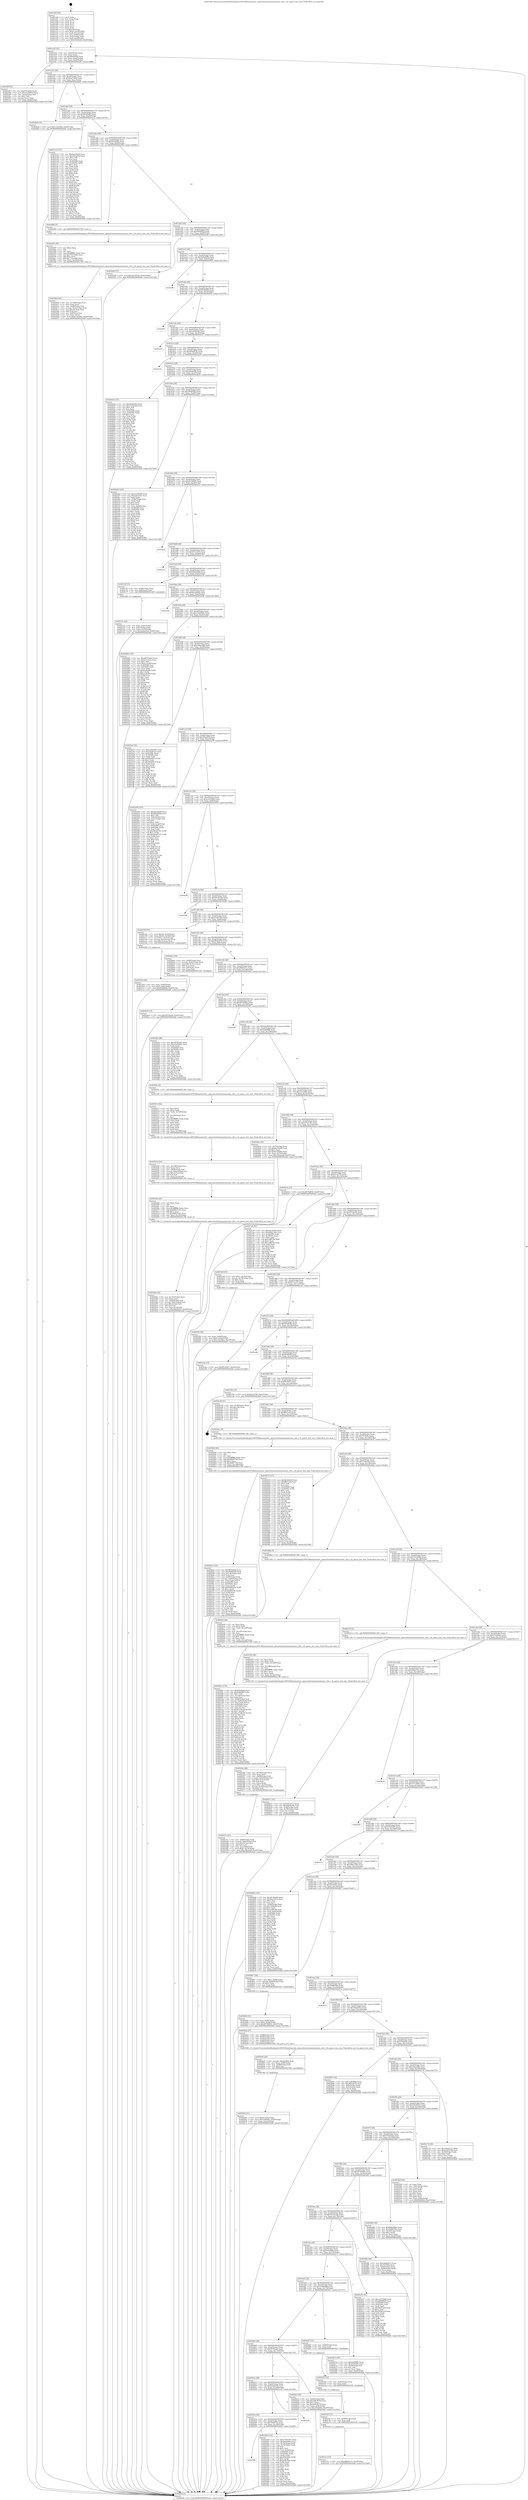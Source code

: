 digraph "0x401a00" {
  label = "0x401a00 (/mnt/c/Users/mathe/Desktop/tcc/POCII/binaries/extr_opensslsslstatemextensions_clnt.c_tls_parse_stoc_ems_Final-ollvm.out::main(0))"
  labelloc = "t"
  node[shape=record]

  Entry [label="",width=0.3,height=0.3,shape=circle,fillcolor=black,style=filled]
  "0x401a32" [label="{
     0x401a32 [32]\l
     | [instrs]\l
     &nbsp;&nbsp;0x401a32 \<+6\>: mov -0xa0(%rbp),%eax\l
     &nbsp;&nbsp;0x401a38 \<+2\>: mov %eax,%ecx\l
     &nbsp;&nbsp;0x401a3a \<+6\>: sub $0x8b62bf28,%ecx\l
     &nbsp;&nbsp;0x401a40 \<+6\>: mov %eax,-0xa4(%rbp)\l
     &nbsp;&nbsp;0x401a46 \<+6\>: mov %ecx,-0xa8(%rbp)\l
     &nbsp;&nbsp;0x401a4c \<+6\>: je 00000000004022ff \<main+0x8ff\>\l
  }"]
  "0x4022ff" [label="{
     0x4022ff [30]\l
     | [instrs]\l
     &nbsp;&nbsp;0x4022ff \<+5\>: mov $0xf703da54,%eax\l
     &nbsp;&nbsp;0x402304 \<+5\>: mov $0x14c2900d,%ecx\l
     &nbsp;&nbsp;0x402309 \<+3\>: mov -0x2a(%rbp),%dl\l
     &nbsp;&nbsp;0x40230c \<+3\>: test $0x1,%dl\l
     &nbsp;&nbsp;0x40230f \<+3\>: cmovne %ecx,%eax\l
     &nbsp;&nbsp;0x402312 \<+6\>: mov %eax,-0xa0(%rbp)\l
     &nbsp;&nbsp;0x402318 \<+5\>: jmp 0000000000402fa8 \<main+0x15a8\>\l
  }"]
  "0x401a52" [label="{
     0x401a52 [28]\l
     | [instrs]\l
     &nbsp;&nbsp;0x401a52 \<+5\>: jmp 0000000000401a57 \<main+0x57\>\l
     &nbsp;&nbsp;0x401a57 \<+6\>: mov -0xa4(%rbp),%eax\l
     &nbsp;&nbsp;0x401a5d \<+5\>: sub $0x8ea73919,%eax\l
     &nbsp;&nbsp;0x401a62 \<+6\>: mov %eax,-0xac(%rbp)\l
     &nbsp;&nbsp;0x401a68 \<+6\>: je 00000000004028a8 \<main+0xea8\>\l
  }"]
  Exit [label="",width=0.3,height=0.3,shape=circle,fillcolor=black,style=filled,peripheries=2]
  "0x4028a8" [label="{
     0x4028a8 [15]\l
     | [instrs]\l
     &nbsp;&nbsp;0x4028a8 \<+10\>: movl $0x15225fa2,-0xa0(%rbp)\l
     &nbsp;&nbsp;0x4028b2 \<+5\>: jmp 0000000000402fa8 \<main+0x15a8\>\l
  }"]
  "0x401a6e" [label="{
     0x401a6e [28]\l
     | [instrs]\l
     &nbsp;&nbsp;0x401a6e \<+5\>: jmp 0000000000401a73 \<main+0x73\>\l
     &nbsp;&nbsp;0x401a73 \<+6\>: mov -0xa4(%rbp),%eax\l
     &nbsp;&nbsp;0x401a79 \<+5\>: sub $0x90df4bfb,%eax\l
     &nbsp;&nbsp;0x401a7e \<+6\>: mov %eax,-0xb0(%rbp)\l
     &nbsp;&nbsp;0x401a84 \<+6\>: je 00000000004021cf \<main+0x7cf\>\l
  }"]
  "0x402c1e" [label="{
     0x402c1e [15]\l
     | [instrs]\l
     &nbsp;&nbsp;0x402c1e \<+10\>: movl $0xd8b03e71,-0xa0(%rbp)\l
     &nbsp;&nbsp;0x402c28 \<+5\>: jmp 0000000000402fa8 \<main+0x15a8\>\l
  }"]
  "0x4021cf" [label="{
     0x4021cf [137]\l
     | [instrs]\l
     &nbsp;&nbsp;0x4021cf \<+5\>: mov $0xbec29a94,%eax\l
     &nbsp;&nbsp;0x4021d4 \<+5\>: mov $0xc83aa93f,%ecx\l
     &nbsp;&nbsp;0x4021d9 \<+2\>: mov $0x1,%dl\l
     &nbsp;&nbsp;0x4021db \<+2\>: xor %esi,%esi\l
     &nbsp;&nbsp;0x4021dd \<+7\>: mov 0x405060,%edi\l
     &nbsp;&nbsp;0x4021e4 \<+8\>: mov 0x40506c,%r8d\l
     &nbsp;&nbsp;0x4021ec \<+3\>: sub $0x1,%esi\l
     &nbsp;&nbsp;0x4021ef \<+3\>: mov %edi,%r9d\l
     &nbsp;&nbsp;0x4021f2 \<+3\>: add %esi,%r9d\l
     &nbsp;&nbsp;0x4021f5 \<+4\>: imul %r9d,%edi\l
     &nbsp;&nbsp;0x4021f9 \<+3\>: and $0x1,%edi\l
     &nbsp;&nbsp;0x4021fc \<+3\>: cmp $0x0,%edi\l
     &nbsp;&nbsp;0x4021ff \<+4\>: sete %r10b\l
     &nbsp;&nbsp;0x402203 \<+4\>: cmp $0xa,%r8d\l
     &nbsp;&nbsp;0x402207 \<+4\>: setl %r11b\l
     &nbsp;&nbsp;0x40220b \<+3\>: mov %r10b,%bl\l
     &nbsp;&nbsp;0x40220e \<+3\>: xor $0xff,%bl\l
     &nbsp;&nbsp;0x402211 \<+3\>: mov %r11b,%r14b\l
     &nbsp;&nbsp;0x402214 \<+4\>: xor $0xff,%r14b\l
     &nbsp;&nbsp;0x402218 \<+3\>: xor $0x0,%dl\l
     &nbsp;&nbsp;0x40221b \<+3\>: mov %bl,%r15b\l
     &nbsp;&nbsp;0x40221e \<+4\>: and $0x0,%r15b\l
     &nbsp;&nbsp;0x402222 \<+3\>: and %dl,%r10b\l
     &nbsp;&nbsp;0x402225 \<+3\>: mov %r14b,%r12b\l
     &nbsp;&nbsp;0x402228 \<+4\>: and $0x0,%r12b\l
     &nbsp;&nbsp;0x40222c \<+3\>: and %dl,%r11b\l
     &nbsp;&nbsp;0x40222f \<+3\>: or %r10b,%r15b\l
     &nbsp;&nbsp;0x402232 \<+3\>: or %r11b,%r12b\l
     &nbsp;&nbsp;0x402235 \<+3\>: xor %r12b,%r15b\l
     &nbsp;&nbsp;0x402238 \<+3\>: or %r14b,%bl\l
     &nbsp;&nbsp;0x40223b \<+3\>: xor $0xff,%bl\l
     &nbsp;&nbsp;0x40223e \<+3\>: or $0x0,%dl\l
     &nbsp;&nbsp;0x402241 \<+2\>: and %dl,%bl\l
     &nbsp;&nbsp;0x402243 \<+3\>: or %bl,%r15b\l
     &nbsp;&nbsp;0x402246 \<+4\>: test $0x1,%r15b\l
     &nbsp;&nbsp;0x40224a \<+3\>: cmovne %ecx,%eax\l
     &nbsp;&nbsp;0x40224d \<+6\>: mov %eax,-0xa0(%rbp)\l
     &nbsp;&nbsp;0x402253 \<+5\>: jmp 0000000000402fa8 \<main+0x15a8\>\l
  }"]
  "0x401a8a" [label="{
     0x401a8a [28]\l
     | [instrs]\l
     &nbsp;&nbsp;0x401a8a \<+5\>: jmp 0000000000401a8f \<main+0x8f\>\l
     &nbsp;&nbsp;0x401a8f \<+6\>: mov -0xa4(%rbp),%eax\l
     &nbsp;&nbsp;0x401a95 \<+5\>: sub $0x91fd5dfc,%eax\l
     &nbsp;&nbsp;0x401a9a \<+6\>: mov %eax,-0xb4(%rbp)\l
     &nbsp;&nbsp;0x401aa0 \<+6\>: je 0000000000402490 \<main+0xa90\>\l
  }"]
  "0x402c0f" [label="{
     0x402c0f [15]\l
     | [instrs]\l
     &nbsp;&nbsp;0x402c0f \<+7\>: mov -0x90(%rbp),%rax\l
     &nbsp;&nbsp;0x402c16 \<+3\>: mov %rax,%rdi\l
     &nbsp;&nbsp;0x402c19 \<+5\>: call 0000000000401030 \<free@plt\>\l
     | [calls]\l
     &nbsp;&nbsp;0x401030 \{1\} (unknown)\l
  }"]
  "0x402490" [label="{
     0x402490 [5]\l
     | [instrs]\l
     &nbsp;&nbsp;0x402490 \<+5\>: call 0000000000401160 \<next_i\>\l
     | [calls]\l
     &nbsp;&nbsp;0x401160 \{1\} (/mnt/c/Users/mathe/Desktop/tcc/POCII/binaries/extr_opensslsslstatemextensions_clnt.c_tls_parse_stoc_ems_Final-ollvm.out::next_i)\l
  }"]
  "0x401aa6" [label="{
     0x401aa6 [28]\l
     | [instrs]\l
     &nbsp;&nbsp;0x401aa6 \<+5\>: jmp 0000000000401aab \<main+0xab\>\l
     &nbsp;&nbsp;0x401aab \<+6\>: mov -0xa4(%rbp),%eax\l
     &nbsp;&nbsp;0x401ab1 \<+5\>: sub $0x9808845f,%eax\l
     &nbsp;&nbsp;0x401ab6 \<+6\>: mov %eax,-0xb8(%rbp)\l
     &nbsp;&nbsp;0x401abc \<+6\>: je 0000000000402a48 \<main+0x1048\>\l
  }"]
  "0x402c03" [label="{
     0x402c03 [12]\l
     | [instrs]\l
     &nbsp;&nbsp;0x402c03 \<+4\>: mov -0x80(%rbp),%rax\l
     &nbsp;&nbsp;0x402c07 \<+3\>: mov %rax,%rdi\l
     &nbsp;&nbsp;0x402c0a \<+5\>: call 0000000000401030 \<free@plt\>\l
     | [calls]\l
     &nbsp;&nbsp;0x401030 \{1\} (unknown)\l
  }"]
  "0x402a48" [label="{
     0x402a48 [15]\l
     | [instrs]\l
     &nbsp;&nbsp;0x402a48 \<+10\>: movl $0x4e27b1bb,-0xa0(%rbp)\l
     &nbsp;&nbsp;0x402a52 \<+5\>: jmp 0000000000402fa8 \<main+0x15a8\>\l
  }"]
  "0x401ac2" [label="{
     0x401ac2 [28]\l
     | [instrs]\l
     &nbsp;&nbsp;0x401ac2 \<+5\>: jmp 0000000000401ac7 \<main+0xc7\>\l
     &nbsp;&nbsp;0x401ac7 \<+6\>: mov -0xa4(%rbp),%eax\l
     &nbsp;&nbsp;0x401acd \<+5\>: sub $0x9afb4996,%eax\l
     &nbsp;&nbsp;0x401ad2 \<+6\>: mov %eax,-0xbc(%rbp)\l
     &nbsp;&nbsp;0x401ad8 \<+6\>: je 0000000000402f83 \<main+0x1583\>\l
  }"]
  "0x402bc0" [label="{
     0x402bc0 [15]\l
     | [instrs]\l
     &nbsp;&nbsp;0x402bc0 \<+10\>: movl $0x587f3eab,-0xa0(%rbp)\l
     &nbsp;&nbsp;0x402bca \<+5\>: jmp 0000000000402fa8 \<main+0x15a8\>\l
  }"]
  "0x402f83" [label="{
     0x402f83\l
  }", style=dashed]
  "0x401ade" [label="{
     0x401ade [28]\l
     | [instrs]\l
     &nbsp;&nbsp;0x401ade \<+5\>: jmp 0000000000401ae3 \<main+0xe3\>\l
     &nbsp;&nbsp;0x401ae3 \<+6\>: mov -0xa4(%rbp),%eax\l
     &nbsp;&nbsp;0x401ae9 \<+5\>: sub $0x9b3f4d28,%eax\l
     &nbsp;&nbsp;0x401aee \<+6\>: mov %eax,-0xc0(%rbp)\l
     &nbsp;&nbsp;0x401af4 \<+6\>: je 0000000000402f05 \<main+0x1505\>\l
  }"]
  "0x402b62" [label="{
     0x402b62 [31]\l
     | [instrs]\l
     &nbsp;&nbsp;0x402b62 \<+10\>: movl $0x0,-0x9c(%rbp)\l
     &nbsp;&nbsp;0x402b6c \<+10\>: movl $0x376abf4c,-0xa0(%rbp)\l
     &nbsp;&nbsp;0x402b76 \<+6\>: mov %eax,-0x1ac(%rbp)\l
     &nbsp;&nbsp;0x402b7c \<+5\>: jmp 0000000000402fa8 \<main+0x15a8\>\l
  }"]
  "0x402f05" [label="{
     0x402f05\l
  }", style=dashed]
  "0x401afa" [label="{
     0x401afa [28]\l
     | [instrs]\l
     &nbsp;&nbsp;0x401afa \<+5\>: jmp 0000000000401aff \<main+0xff\>\l
     &nbsp;&nbsp;0x401aff \<+6\>: mov -0xa4(%rbp),%eax\l
     &nbsp;&nbsp;0x401b05 \<+5\>: sub $0xa2f04ca9,%eax\l
     &nbsp;&nbsp;0x401b0a \<+6\>: mov %eax,-0xc4(%rbp)\l
     &nbsp;&nbsp;0x401b10 \<+6\>: je 0000000000402c97 \<main+0x1297\>\l
  }"]
  "0x402b45" [label="{
     0x402b45 [29]\l
     | [instrs]\l
     &nbsp;&nbsp;0x402b45 \<+10\>: movabs $0x4030b6,%rdi\l
     &nbsp;&nbsp;0x402b4f \<+6\>: mov %eax,-0x98(%rbp)\l
     &nbsp;&nbsp;0x402b55 \<+6\>: mov -0x98(%rbp),%esi\l
     &nbsp;&nbsp;0x402b5b \<+2\>: mov $0x0,%al\l
     &nbsp;&nbsp;0x402b5d \<+5\>: call 0000000000401040 \<printf@plt\>\l
     | [calls]\l
     &nbsp;&nbsp;0x401040 \{1\} (unknown)\l
  }"]
  "0x402c97" [label="{
     0x402c97\l
  }", style=dashed]
  "0x401b16" [label="{
     0x401b16 [28]\l
     | [instrs]\l
     &nbsp;&nbsp;0x401b16 \<+5\>: jmp 0000000000401b1b \<main+0x11b\>\l
     &nbsp;&nbsp;0x401b1b \<+6\>: mov -0xa4(%rbp),%eax\l
     &nbsp;&nbsp;0x401b21 \<+5\>: sub $0xa8ae9b36,%eax\l
     &nbsp;&nbsp;0x401b26 \<+6\>: mov %eax,-0xc8(%rbp)\l
     &nbsp;&nbsp;0x401b2c \<+6\>: je 0000000000402e52 \<main+0x1452\>\l
  }"]
  "0x4029ce" [label="{
     0x4029ce [122]\l
     | [instrs]\l
     &nbsp;&nbsp;0x4029ce \<+5\>: mov $0x9b3f4d28,%ecx\l
     &nbsp;&nbsp;0x4029d3 \<+5\>: mov $0x9808845f,%edx\l
     &nbsp;&nbsp;0x4029d8 \<+6\>: mov -0x1a8(%rbp),%esi\l
     &nbsp;&nbsp;0x4029de \<+3\>: imul %eax,%esi\l
     &nbsp;&nbsp;0x4029e1 \<+7\>: mov -0x90(%rbp),%rdi\l
     &nbsp;&nbsp;0x4029e8 \<+7\>: movslq -0x94(%rbp),%r8\l
     &nbsp;&nbsp;0x4029ef \<+4\>: mov %esi,(%rdi,%r8,4)\l
     &nbsp;&nbsp;0x4029f3 \<+7\>: mov 0x405060,%eax\l
     &nbsp;&nbsp;0x4029fa \<+7\>: mov 0x40506c,%esi\l
     &nbsp;&nbsp;0x402a01 \<+3\>: mov %eax,%r9d\l
     &nbsp;&nbsp;0x402a04 \<+7\>: add $0x64682e3e,%r9d\l
     &nbsp;&nbsp;0x402a0b \<+4\>: sub $0x1,%r9d\l
     &nbsp;&nbsp;0x402a0f \<+7\>: sub $0x64682e3e,%r9d\l
     &nbsp;&nbsp;0x402a16 \<+4\>: imul %r9d,%eax\l
     &nbsp;&nbsp;0x402a1a \<+3\>: and $0x1,%eax\l
     &nbsp;&nbsp;0x402a1d \<+3\>: cmp $0x0,%eax\l
     &nbsp;&nbsp;0x402a20 \<+4\>: sete %r10b\l
     &nbsp;&nbsp;0x402a24 \<+3\>: cmp $0xa,%esi\l
     &nbsp;&nbsp;0x402a27 \<+4\>: setl %r11b\l
     &nbsp;&nbsp;0x402a2b \<+3\>: mov %r10b,%bl\l
     &nbsp;&nbsp;0x402a2e \<+3\>: and %r11b,%bl\l
     &nbsp;&nbsp;0x402a31 \<+3\>: xor %r11b,%r10b\l
     &nbsp;&nbsp;0x402a34 \<+3\>: or %r10b,%bl\l
     &nbsp;&nbsp;0x402a37 \<+3\>: test $0x1,%bl\l
     &nbsp;&nbsp;0x402a3a \<+3\>: cmovne %edx,%ecx\l
     &nbsp;&nbsp;0x402a3d \<+6\>: mov %ecx,-0xa0(%rbp)\l
     &nbsp;&nbsp;0x402a43 \<+5\>: jmp 0000000000402fa8 \<main+0x15a8\>\l
  }"]
  "0x402e52" [label="{
     0x402e52\l
  }", style=dashed]
  "0x401b32" [label="{
     0x401b32 [28]\l
     | [instrs]\l
     &nbsp;&nbsp;0x401b32 \<+5\>: jmp 0000000000401b37 \<main+0x137\>\l
     &nbsp;&nbsp;0x401b37 \<+6\>: mov -0xa4(%rbp),%eax\l
     &nbsp;&nbsp;0x401b3d \<+5\>: sub $0xa9a4ee8b,%eax\l
     &nbsp;&nbsp;0x401b42 \<+6\>: mov %eax,-0xcc(%rbp)\l
     &nbsp;&nbsp;0x401b48 \<+6\>: je 0000000000402632 \<main+0xc32\>\l
  }"]
  "0x4029a6" [label="{
     0x4029a6 [40]\l
     | [instrs]\l
     &nbsp;&nbsp;0x4029a6 \<+5\>: mov $0x2,%ecx\l
     &nbsp;&nbsp;0x4029ab \<+1\>: cltd\l
     &nbsp;&nbsp;0x4029ac \<+2\>: idiv %ecx\l
     &nbsp;&nbsp;0x4029ae \<+6\>: imul $0xfffffffe,%edx,%ecx\l
     &nbsp;&nbsp;0x4029b4 \<+6\>: add $0xbfd97709,%ecx\l
     &nbsp;&nbsp;0x4029ba \<+3\>: add $0x1,%ecx\l
     &nbsp;&nbsp;0x4029bd \<+6\>: sub $0xbfd97709,%ecx\l
     &nbsp;&nbsp;0x4029c3 \<+6\>: mov %ecx,-0x1a8(%rbp)\l
     &nbsp;&nbsp;0x4029c9 \<+5\>: call 0000000000401160 \<next_i\>\l
     | [calls]\l
     &nbsp;&nbsp;0x401160 \{1\} (/mnt/c/Users/mathe/Desktop/tcc/POCII/binaries/extr_opensslsslstatemextensions_clnt.c_tls_parse_stoc_ems_Final-ollvm.out::next_i)\l
  }"]
  "0x402632" [label="{
     0x402632 [137]\l
     | [instrs]\l
     &nbsp;&nbsp;0x402632 \<+5\>: mov $0xfe9e6a9a,%eax\l
     &nbsp;&nbsp;0x402637 \<+5\>: mov $0x1164c4ad,%ecx\l
     &nbsp;&nbsp;0x40263c \<+2\>: mov $0x1,%dl\l
     &nbsp;&nbsp;0x40263e \<+2\>: xor %esi,%esi\l
     &nbsp;&nbsp;0x402640 \<+7\>: mov 0x405060,%edi\l
     &nbsp;&nbsp;0x402647 \<+8\>: mov 0x40506c,%r8d\l
     &nbsp;&nbsp;0x40264f \<+3\>: sub $0x1,%esi\l
     &nbsp;&nbsp;0x402652 \<+3\>: mov %edi,%r9d\l
     &nbsp;&nbsp;0x402655 \<+3\>: add %esi,%r9d\l
     &nbsp;&nbsp;0x402658 \<+4\>: imul %r9d,%edi\l
     &nbsp;&nbsp;0x40265c \<+3\>: and $0x1,%edi\l
     &nbsp;&nbsp;0x40265f \<+3\>: cmp $0x0,%edi\l
     &nbsp;&nbsp;0x402662 \<+4\>: sete %r10b\l
     &nbsp;&nbsp;0x402666 \<+4\>: cmp $0xa,%r8d\l
     &nbsp;&nbsp;0x40266a \<+4\>: setl %r11b\l
     &nbsp;&nbsp;0x40266e \<+3\>: mov %r10b,%bl\l
     &nbsp;&nbsp;0x402671 \<+3\>: xor $0xff,%bl\l
     &nbsp;&nbsp;0x402674 \<+3\>: mov %r11b,%r14b\l
     &nbsp;&nbsp;0x402677 \<+4\>: xor $0xff,%r14b\l
     &nbsp;&nbsp;0x40267b \<+3\>: xor $0x1,%dl\l
     &nbsp;&nbsp;0x40267e \<+3\>: mov %bl,%r15b\l
     &nbsp;&nbsp;0x402681 \<+4\>: and $0xff,%r15b\l
     &nbsp;&nbsp;0x402685 \<+3\>: and %dl,%r10b\l
     &nbsp;&nbsp;0x402688 \<+3\>: mov %r14b,%r12b\l
     &nbsp;&nbsp;0x40268b \<+4\>: and $0xff,%r12b\l
     &nbsp;&nbsp;0x40268f \<+3\>: and %dl,%r11b\l
     &nbsp;&nbsp;0x402692 \<+3\>: or %r10b,%r15b\l
     &nbsp;&nbsp;0x402695 \<+3\>: or %r11b,%r12b\l
     &nbsp;&nbsp;0x402698 \<+3\>: xor %r12b,%r15b\l
     &nbsp;&nbsp;0x40269b \<+3\>: or %r14b,%bl\l
     &nbsp;&nbsp;0x40269e \<+3\>: xor $0xff,%bl\l
     &nbsp;&nbsp;0x4026a1 \<+3\>: or $0x1,%dl\l
     &nbsp;&nbsp;0x4026a4 \<+2\>: and %dl,%bl\l
     &nbsp;&nbsp;0x4026a6 \<+3\>: or %bl,%r15b\l
     &nbsp;&nbsp;0x4026a9 \<+4\>: test $0x1,%r15b\l
     &nbsp;&nbsp;0x4026ad \<+3\>: cmovne %ecx,%eax\l
     &nbsp;&nbsp;0x4026b0 \<+6\>: mov %eax,-0xa0(%rbp)\l
     &nbsp;&nbsp;0x4026b6 \<+5\>: jmp 0000000000402fa8 \<main+0x15a8\>\l
  }"]
  "0x401b4e" [label="{
     0x401b4e [28]\l
     | [instrs]\l
     &nbsp;&nbsp;0x401b4e \<+5\>: jmp 0000000000401b53 \<main+0x153\>\l
     &nbsp;&nbsp;0x401b53 \<+6\>: mov -0xa4(%rbp),%eax\l
     &nbsp;&nbsp;0x401b59 \<+5\>: sub $0xa9b8060f,%eax\l
     &nbsp;&nbsp;0x401b5e \<+6\>: mov %eax,-0xd0(%rbp)\l
     &nbsp;&nbsp;0x401b64 \<+6\>: je 0000000000402ab2 \<main+0x10b2\>\l
  }"]
  "0x4028d4" [label="{
     0x4028d4 [32]\l
     | [instrs]\l
     &nbsp;&nbsp;0x4028d4 \<+7\>: mov %rax,-0x90(%rbp)\l
     &nbsp;&nbsp;0x4028db \<+10\>: movl $0x0,-0x94(%rbp)\l
     &nbsp;&nbsp;0x4028e5 \<+10\>: movl $0x4878d834,-0xa0(%rbp)\l
     &nbsp;&nbsp;0x4028ef \<+5\>: jmp 0000000000402fa8 \<main+0x15a8\>\l
  }"]
  "0x402ab2" [label="{
     0x402ab2 [105]\l
     | [instrs]\l
     &nbsp;&nbsp;0x402ab2 \<+5\>: mov $0xce333b69,%eax\l
     &nbsp;&nbsp;0x402ab7 \<+5\>: mov $0xe3527ef1,%ecx\l
     &nbsp;&nbsp;0x402abc \<+2\>: xor %edx,%edx\l
     &nbsp;&nbsp;0x402abe \<+6\>: mov -0x94(%rbp),%esi\l
     &nbsp;&nbsp;0x402ac4 \<+2\>: mov %edx,%edi\l
     &nbsp;&nbsp;0x402ac6 \<+3\>: sub $0x1,%edi\l
     &nbsp;&nbsp;0x402ac9 \<+2\>: sub %edi,%esi\l
     &nbsp;&nbsp;0x402acb \<+6\>: mov %esi,-0x94(%rbp)\l
     &nbsp;&nbsp;0x402ad1 \<+7\>: mov 0x405060,%esi\l
     &nbsp;&nbsp;0x402ad8 \<+7\>: mov 0x40506c,%edi\l
     &nbsp;&nbsp;0x402adf \<+3\>: sub $0x1,%edx\l
     &nbsp;&nbsp;0x402ae2 \<+3\>: mov %esi,%r8d\l
     &nbsp;&nbsp;0x402ae5 \<+3\>: add %edx,%r8d\l
     &nbsp;&nbsp;0x402ae8 \<+4\>: imul %r8d,%esi\l
     &nbsp;&nbsp;0x402aec \<+3\>: and $0x1,%esi\l
     &nbsp;&nbsp;0x402aef \<+3\>: cmp $0x0,%esi\l
     &nbsp;&nbsp;0x402af2 \<+4\>: sete %r9b\l
     &nbsp;&nbsp;0x402af6 \<+3\>: cmp $0xa,%edi\l
     &nbsp;&nbsp;0x402af9 \<+4\>: setl %r10b\l
     &nbsp;&nbsp;0x402afd \<+3\>: mov %r9b,%r11b\l
     &nbsp;&nbsp;0x402b00 \<+3\>: and %r10b,%r11b\l
     &nbsp;&nbsp;0x402b03 \<+3\>: xor %r10b,%r9b\l
     &nbsp;&nbsp;0x402b06 \<+3\>: or %r9b,%r11b\l
     &nbsp;&nbsp;0x402b09 \<+4\>: test $0x1,%r11b\l
     &nbsp;&nbsp;0x402b0d \<+3\>: cmovne %ecx,%eax\l
     &nbsp;&nbsp;0x402b10 \<+6\>: mov %eax,-0xa0(%rbp)\l
     &nbsp;&nbsp;0x402b16 \<+5\>: jmp 0000000000402fa8 \<main+0x15a8\>\l
  }"]
  "0x401b6a" [label="{
     0x401b6a [28]\l
     | [instrs]\l
     &nbsp;&nbsp;0x401b6a \<+5\>: jmp 0000000000401b6f \<main+0x16f\>\l
     &nbsp;&nbsp;0x401b6f \<+6\>: mov -0xa4(%rbp),%eax\l
     &nbsp;&nbsp;0x401b75 \<+5\>: sub $0xa9c3b000,%eax\l
     &nbsp;&nbsp;0x401b7a \<+6\>: mov %eax,-0xd4(%rbp)\l
     &nbsp;&nbsp;0x401b80 \<+6\>: je 0000000000402ee3 \<main+0x14e3\>\l
  }"]
  "0x4026ec" [label="{
     0x4026ec [174]\l
     | [instrs]\l
     &nbsp;&nbsp;0x4026ec \<+5\>: mov $0xfe9e6a9a,%ecx\l
     &nbsp;&nbsp;0x4026f1 \<+5\>: mov $0xfebfd99f,%edx\l
     &nbsp;&nbsp;0x4026f6 \<+3\>: mov $0x1,%dil\l
     &nbsp;&nbsp;0x4026f9 \<+6\>: mov -0x1a4(%rbp),%esi\l
     &nbsp;&nbsp;0x4026ff \<+3\>: imul %eax,%esi\l
     &nbsp;&nbsp;0x402702 \<+4\>: mov -0x80(%rbp),%r8\l
     &nbsp;&nbsp;0x402706 \<+7\>: movslq -0x84(%rbp),%r9\l
     &nbsp;&nbsp;0x40270d \<+4\>: mov %esi,(%r8,%r9,4)\l
     &nbsp;&nbsp;0x402711 \<+7\>: mov 0x405060,%eax\l
     &nbsp;&nbsp;0x402718 \<+7\>: mov 0x40506c,%esi\l
     &nbsp;&nbsp;0x40271f \<+3\>: mov %eax,%r10d\l
     &nbsp;&nbsp;0x402722 \<+7\>: sub $0xe37dfe54,%r10d\l
     &nbsp;&nbsp;0x402729 \<+4\>: sub $0x1,%r10d\l
     &nbsp;&nbsp;0x40272d \<+7\>: add $0xe37dfe54,%r10d\l
     &nbsp;&nbsp;0x402734 \<+4\>: imul %r10d,%eax\l
     &nbsp;&nbsp;0x402738 \<+3\>: and $0x1,%eax\l
     &nbsp;&nbsp;0x40273b \<+3\>: cmp $0x0,%eax\l
     &nbsp;&nbsp;0x40273e \<+4\>: sete %r11b\l
     &nbsp;&nbsp;0x402742 \<+3\>: cmp $0xa,%esi\l
     &nbsp;&nbsp;0x402745 \<+3\>: setl %bl\l
     &nbsp;&nbsp;0x402748 \<+3\>: mov %r11b,%r14b\l
     &nbsp;&nbsp;0x40274b \<+4\>: xor $0xff,%r14b\l
     &nbsp;&nbsp;0x40274f \<+3\>: mov %bl,%r15b\l
     &nbsp;&nbsp;0x402752 \<+4\>: xor $0xff,%r15b\l
     &nbsp;&nbsp;0x402756 \<+4\>: xor $0x0,%dil\l
     &nbsp;&nbsp;0x40275a \<+3\>: mov %r14b,%r12b\l
     &nbsp;&nbsp;0x40275d \<+4\>: and $0x0,%r12b\l
     &nbsp;&nbsp;0x402761 \<+3\>: and %dil,%r11b\l
     &nbsp;&nbsp;0x402764 \<+3\>: mov %r15b,%r13b\l
     &nbsp;&nbsp;0x402767 \<+4\>: and $0x0,%r13b\l
     &nbsp;&nbsp;0x40276b \<+3\>: and %dil,%bl\l
     &nbsp;&nbsp;0x40276e \<+3\>: or %r11b,%r12b\l
     &nbsp;&nbsp;0x402771 \<+3\>: or %bl,%r13b\l
     &nbsp;&nbsp;0x402774 \<+3\>: xor %r13b,%r12b\l
     &nbsp;&nbsp;0x402777 \<+3\>: or %r15b,%r14b\l
     &nbsp;&nbsp;0x40277a \<+4\>: xor $0xff,%r14b\l
     &nbsp;&nbsp;0x40277e \<+4\>: or $0x0,%dil\l
     &nbsp;&nbsp;0x402782 \<+3\>: and %dil,%r14b\l
     &nbsp;&nbsp;0x402785 \<+3\>: or %r14b,%r12b\l
     &nbsp;&nbsp;0x402788 \<+4\>: test $0x1,%r12b\l
     &nbsp;&nbsp;0x40278c \<+3\>: cmovne %edx,%ecx\l
     &nbsp;&nbsp;0x40278f \<+6\>: mov %ecx,-0xa0(%rbp)\l
     &nbsp;&nbsp;0x402795 \<+5\>: jmp 0000000000402fa8 \<main+0x15a8\>\l
  }"]
  "0x402ee3" [label="{
     0x402ee3\l
  }", style=dashed]
  "0x401b86" [label="{
     0x401b86 [28]\l
     | [instrs]\l
     &nbsp;&nbsp;0x401b86 \<+5\>: jmp 0000000000401b8b \<main+0x18b\>\l
     &nbsp;&nbsp;0x401b8b \<+6\>: mov -0xa4(%rbp),%eax\l
     &nbsp;&nbsp;0x401b91 \<+5\>: sub $0xb721e472,%eax\l
     &nbsp;&nbsp;0x401b96 \<+6\>: mov %eax,-0xd8(%rbp)\l
     &nbsp;&nbsp;0x401b9c \<+6\>: je 0000000000402c3c \<main+0x123c\>\l
  }"]
  "0x4026c0" [label="{
     0x4026c0 [44]\l
     | [instrs]\l
     &nbsp;&nbsp;0x4026c0 \<+2\>: xor %ecx,%ecx\l
     &nbsp;&nbsp;0x4026c2 \<+5\>: mov $0x2,%edx\l
     &nbsp;&nbsp;0x4026c7 \<+6\>: mov %edx,-0x1a0(%rbp)\l
     &nbsp;&nbsp;0x4026cd \<+1\>: cltd\l
     &nbsp;&nbsp;0x4026ce \<+6\>: mov -0x1a0(%rbp),%esi\l
     &nbsp;&nbsp;0x4026d4 \<+2\>: idiv %esi\l
     &nbsp;&nbsp;0x4026d6 \<+6\>: imul $0xfffffffe,%edx,%edx\l
     &nbsp;&nbsp;0x4026dc \<+3\>: sub $0x1,%ecx\l
     &nbsp;&nbsp;0x4026df \<+2\>: sub %ecx,%edx\l
     &nbsp;&nbsp;0x4026e1 \<+6\>: mov %edx,-0x1a4(%rbp)\l
     &nbsp;&nbsp;0x4026e7 \<+5\>: call 0000000000401160 \<next_i\>\l
     | [calls]\l
     &nbsp;&nbsp;0x401160 \{1\} (/mnt/c/Users/mathe/Desktop/tcc/POCII/binaries/extr_opensslsslstatemextensions_clnt.c_tls_parse_stoc_ems_Final-ollvm.out::next_i)\l
  }"]
  "0x402c3c" [label="{
     0x402c3c\l
  }", style=dashed]
  "0x401ba2" [label="{
     0x401ba2 [28]\l
     | [instrs]\l
     &nbsp;&nbsp;0x401ba2 \<+5\>: jmp 0000000000401ba7 \<main+0x1a7\>\l
     &nbsp;&nbsp;0x401ba7 \<+6\>: mov -0xa4(%rbp),%eax\l
     &nbsp;&nbsp;0x401bad \<+5\>: sub $0xb8d2e6b0,%eax\l
     &nbsp;&nbsp;0x401bb2 \<+6\>: mov %eax,-0xdc(%rbp)\l
     &nbsp;&nbsp;0x401bb8 \<+6\>: je 000000000040214f \<main+0x74f\>\l
  }"]
  "0x4025f4" [label="{
     0x4025f4 [29]\l
     | [instrs]\l
     &nbsp;&nbsp;0x4025f4 \<+4\>: mov %rax,-0x80(%rbp)\l
     &nbsp;&nbsp;0x4025f8 \<+10\>: movl $0x0,-0x84(%rbp)\l
     &nbsp;&nbsp;0x402602 \<+10\>: movl $0x15225fa2,-0xa0(%rbp)\l
     &nbsp;&nbsp;0x40260c \<+5\>: jmp 0000000000402fa8 \<main+0x15a8\>\l
  }"]
  "0x40214f" [label="{
     0x40214f [13]\l
     | [instrs]\l
     &nbsp;&nbsp;0x40214f \<+4\>: mov -0x48(%rbp),%rax\l
     &nbsp;&nbsp;0x402153 \<+4\>: mov 0x8(%rax),%rdi\l
     &nbsp;&nbsp;0x402157 \<+5\>: call 0000000000401060 \<atoi@plt\>\l
     | [calls]\l
     &nbsp;&nbsp;0x401060 \{1\} (unknown)\l
  }"]
  "0x401bbe" [label="{
     0x401bbe [28]\l
     | [instrs]\l
     &nbsp;&nbsp;0x401bbe \<+5\>: jmp 0000000000401bc3 \<main+0x1c3\>\l
     &nbsp;&nbsp;0x401bc3 \<+6\>: mov -0xa4(%rbp),%eax\l
     &nbsp;&nbsp;0x401bc9 \<+5\>: sub $0xbec29a94,%eax\l
     &nbsp;&nbsp;0x401bce \<+6\>: mov %eax,-0xe0(%rbp)\l
     &nbsp;&nbsp;0x401bd4 \<+6\>: je 0000000000402e6d \<main+0x146d\>\l
  }"]
  "0x40258e" [label="{
     0x40258e [43]\l
     | [instrs]\l
     &nbsp;&nbsp;0x40258e \<+6\>: mov -0x19c(%rbp),%ecx\l
     &nbsp;&nbsp;0x402594 \<+3\>: imul %eax,%ecx\l
     &nbsp;&nbsp;0x402597 \<+4\>: mov -0x68(%rbp),%r8\l
     &nbsp;&nbsp;0x40259b \<+4\>: movslq -0x6c(%rbp),%r9\l
     &nbsp;&nbsp;0x40259f \<+4\>: imul $0x18,%r9,%r9\l
     &nbsp;&nbsp;0x4025a3 \<+3\>: add %r9,%r8\l
     &nbsp;&nbsp;0x4025a6 \<+4\>: mov %ecx,0x14(%r8)\l
     &nbsp;&nbsp;0x4025aa \<+10\>: movl $0x44b26235,-0xa0(%rbp)\l
     &nbsp;&nbsp;0x4025b4 \<+5\>: jmp 0000000000402fa8 \<main+0x15a8\>\l
  }"]
  "0x402e6d" [label="{
     0x402e6d\l
  }", style=dashed]
  "0x401bda" [label="{
     0x401bda [28]\l
     | [instrs]\l
     &nbsp;&nbsp;0x401bda \<+5\>: jmp 0000000000401bdf \<main+0x1df\>\l
     &nbsp;&nbsp;0x401bdf \<+6\>: mov -0xa4(%rbp),%eax\l
     &nbsp;&nbsp;0x401be5 \<+5\>: sub $0xc2449dd1,%eax\l
     &nbsp;&nbsp;0x401bea \<+6\>: mov %eax,-0xe4(%rbp)\l
     &nbsp;&nbsp;0x401bf0 \<+6\>: je 0000000000402d94 \<main+0x1394\>\l
  }"]
  "0x402566" [label="{
     0x402566 [40]\l
     | [instrs]\l
     &nbsp;&nbsp;0x402566 \<+5\>: mov $0x2,%ecx\l
     &nbsp;&nbsp;0x40256b \<+1\>: cltd\l
     &nbsp;&nbsp;0x40256c \<+2\>: idiv %ecx\l
     &nbsp;&nbsp;0x40256e \<+6\>: imul $0xfffffffe,%edx,%ecx\l
     &nbsp;&nbsp;0x402574 \<+6\>: add $0x9b827e81,%ecx\l
     &nbsp;&nbsp;0x40257a \<+3\>: add $0x1,%ecx\l
     &nbsp;&nbsp;0x40257d \<+6\>: sub $0x9b827e81,%ecx\l
     &nbsp;&nbsp;0x402583 \<+6\>: mov %ecx,-0x19c(%rbp)\l
     &nbsp;&nbsp;0x402589 \<+5\>: call 0000000000401160 \<next_i\>\l
     | [calls]\l
     &nbsp;&nbsp;0x401160 \{1\} (/mnt/c/Users/mathe/Desktop/tcc/POCII/binaries/extr_opensslsslstatemextensions_clnt.c_tls_parse_stoc_ems_Final-ollvm.out::next_i)\l
  }"]
  "0x402d94" [label="{
     0x402d94 [154]\l
     | [instrs]\l
     &nbsp;&nbsp;0x402d94 \<+5\>: mov $0xd9765d93,%eax\l
     &nbsp;&nbsp;0x402d99 \<+5\>: mov $0xfa7ecc55,%ecx\l
     &nbsp;&nbsp;0x402d9e \<+2\>: mov $0x1,%dl\l
     &nbsp;&nbsp;0x402da0 \<+7\>: movl $0x0,-0x38(%rbp)\l
     &nbsp;&nbsp;0x402da7 \<+7\>: mov 0x405060,%esi\l
     &nbsp;&nbsp;0x402dae \<+7\>: mov 0x40506c,%edi\l
     &nbsp;&nbsp;0x402db5 \<+3\>: mov %esi,%r8d\l
     &nbsp;&nbsp;0x402db8 \<+7\>: sub $0x4c2b266,%r8d\l
     &nbsp;&nbsp;0x402dbf \<+4\>: sub $0x1,%r8d\l
     &nbsp;&nbsp;0x402dc3 \<+7\>: add $0x4c2b266,%r8d\l
     &nbsp;&nbsp;0x402dca \<+4\>: imul %r8d,%esi\l
     &nbsp;&nbsp;0x402dce \<+3\>: and $0x1,%esi\l
     &nbsp;&nbsp;0x402dd1 \<+3\>: cmp $0x0,%esi\l
     &nbsp;&nbsp;0x402dd4 \<+4\>: sete %r9b\l
     &nbsp;&nbsp;0x402dd8 \<+3\>: cmp $0xa,%edi\l
     &nbsp;&nbsp;0x402ddb \<+4\>: setl %r10b\l
     &nbsp;&nbsp;0x402ddf \<+3\>: mov %r9b,%r11b\l
     &nbsp;&nbsp;0x402de2 \<+4\>: xor $0xff,%r11b\l
     &nbsp;&nbsp;0x402de6 \<+3\>: mov %r10b,%bl\l
     &nbsp;&nbsp;0x402de9 \<+3\>: xor $0xff,%bl\l
     &nbsp;&nbsp;0x402dec \<+3\>: xor $0x0,%dl\l
     &nbsp;&nbsp;0x402def \<+3\>: mov %r11b,%r14b\l
     &nbsp;&nbsp;0x402df2 \<+4\>: and $0x0,%r14b\l
     &nbsp;&nbsp;0x402df6 \<+3\>: and %dl,%r9b\l
     &nbsp;&nbsp;0x402df9 \<+3\>: mov %bl,%r15b\l
     &nbsp;&nbsp;0x402dfc \<+4\>: and $0x0,%r15b\l
     &nbsp;&nbsp;0x402e00 \<+3\>: and %dl,%r10b\l
     &nbsp;&nbsp;0x402e03 \<+3\>: or %r9b,%r14b\l
     &nbsp;&nbsp;0x402e06 \<+3\>: or %r10b,%r15b\l
     &nbsp;&nbsp;0x402e09 \<+3\>: xor %r15b,%r14b\l
     &nbsp;&nbsp;0x402e0c \<+3\>: or %bl,%r11b\l
     &nbsp;&nbsp;0x402e0f \<+4\>: xor $0xff,%r11b\l
     &nbsp;&nbsp;0x402e13 \<+3\>: or $0x0,%dl\l
     &nbsp;&nbsp;0x402e16 \<+3\>: and %dl,%r11b\l
     &nbsp;&nbsp;0x402e19 \<+3\>: or %r11b,%r14b\l
     &nbsp;&nbsp;0x402e1c \<+4\>: test $0x1,%r14b\l
     &nbsp;&nbsp;0x402e20 \<+3\>: cmovne %ecx,%eax\l
     &nbsp;&nbsp;0x402e23 \<+6\>: mov %eax,-0xa0(%rbp)\l
     &nbsp;&nbsp;0x402e29 \<+5\>: jmp 0000000000402fa8 \<main+0x15a8\>\l
  }"]
  "0x401bf6" [label="{
     0x401bf6 [28]\l
     | [instrs]\l
     &nbsp;&nbsp;0x401bf6 \<+5\>: jmp 0000000000401bfb \<main+0x1fb\>\l
     &nbsp;&nbsp;0x401bfb \<+6\>: mov -0xa4(%rbp),%eax\l
     &nbsp;&nbsp;0x401c01 \<+5\>: sub $0xc58eead9,%eax\l
     &nbsp;&nbsp;0x401c06 \<+6\>: mov %eax,-0xe8(%rbp)\l
     &nbsp;&nbsp;0x401c0c \<+6\>: je 00000000004023a5 \<main+0x9a5\>\l
  }"]
  "0x402545" [label="{
     0x402545 [33]\l
     | [instrs]\l
     &nbsp;&nbsp;0x402545 \<+6\>: mov -0x198(%rbp),%ecx\l
     &nbsp;&nbsp;0x40254b \<+3\>: imul %eax,%ecx\l
     &nbsp;&nbsp;0x40254e \<+4\>: mov -0x68(%rbp),%r8\l
     &nbsp;&nbsp;0x402552 \<+4\>: movslq -0x6c(%rbp),%r9\l
     &nbsp;&nbsp;0x402556 \<+4\>: imul $0x18,%r9,%r9\l
     &nbsp;&nbsp;0x40255a \<+3\>: add %r9,%r8\l
     &nbsp;&nbsp;0x40255d \<+4\>: mov %ecx,0x10(%r8)\l
     &nbsp;&nbsp;0x402561 \<+5\>: call 0000000000401160 \<next_i\>\l
     | [calls]\l
     &nbsp;&nbsp;0x401160 \{1\} (/mnt/c/Users/mathe/Desktop/tcc/POCII/binaries/extr_opensslsslstatemextensions_clnt.c_tls_parse_stoc_ems_Final-ollvm.out::next_i)\l
  }"]
  "0x4023a5" [label="{
     0x4023a5 [91]\l
     | [instrs]\l
     &nbsp;&nbsp;0x4023a5 \<+5\>: mov $0x27925387,%eax\l
     &nbsp;&nbsp;0x4023aa \<+5\>: mov $0x782f0725,%ecx\l
     &nbsp;&nbsp;0x4023af \<+7\>: mov 0x405060,%edx\l
     &nbsp;&nbsp;0x4023b6 \<+7\>: mov 0x40506c,%esi\l
     &nbsp;&nbsp;0x4023bd \<+2\>: mov %edx,%edi\l
     &nbsp;&nbsp;0x4023bf \<+6\>: add $0xf20e6516,%edi\l
     &nbsp;&nbsp;0x4023c5 \<+3\>: sub $0x1,%edi\l
     &nbsp;&nbsp;0x4023c8 \<+6\>: sub $0xf20e6516,%edi\l
     &nbsp;&nbsp;0x4023ce \<+3\>: imul %edi,%edx\l
     &nbsp;&nbsp;0x4023d1 \<+3\>: and $0x1,%edx\l
     &nbsp;&nbsp;0x4023d4 \<+3\>: cmp $0x0,%edx\l
     &nbsp;&nbsp;0x4023d7 \<+4\>: sete %r8b\l
     &nbsp;&nbsp;0x4023db \<+3\>: cmp $0xa,%esi\l
     &nbsp;&nbsp;0x4023de \<+4\>: setl %r9b\l
     &nbsp;&nbsp;0x4023e2 \<+3\>: mov %r8b,%r10b\l
     &nbsp;&nbsp;0x4023e5 \<+3\>: and %r9b,%r10b\l
     &nbsp;&nbsp;0x4023e8 \<+3\>: xor %r9b,%r8b\l
     &nbsp;&nbsp;0x4023eb \<+3\>: or %r8b,%r10b\l
     &nbsp;&nbsp;0x4023ee \<+4\>: test $0x1,%r10b\l
     &nbsp;&nbsp;0x4023f2 \<+3\>: cmovne %ecx,%eax\l
     &nbsp;&nbsp;0x4023f5 \<+6\>: mov %eax,-0xa0(%rbp)\l
     &nbsp;&nbsp;0x4023fb \<+5\>: jmp 0000000000402fa8 \<main+0x15a8\>\l
  }"]
  "0x401c12" [label="{
     0x401c12 [28]\l
     | [instrs]\l
     &nbsp;&nbsp;0x401c12 \<+5\>: jmp 0000000000401c17 \<main+0x217\>\l
     &nbsp;&nbsp;0x401c17 \<+6\>: mov -0xa4(%rbp),%eax\l
     &nbsp;&nbsp;0x401c1d \<+5\>: sub $0xc83aa93f,%eax\l
     &nbsp;&nbsp;0x401c22 \<+6\>: mov %eax,-0xec(%rbp)\l
     &nbsp;&nbsp;0x401c28 \<+6\>: je 0000000000402258 \<main+0x858\>\l
  }"]
  "0x402511" [label="{
     0x402511 [52]\l
     | [instrs]\l
     &nbsp;&nbsp;0x402511 \<+2\>: xor %ecx,%ecx\l
     &nbsp;&nbsp;0x402513 \<+5\>: mov $0x2,%edx\l
     &nbsp;&nbsp;0x402518 \<+6\>: mov %edx,-0x194(%rbp)\l
     &nbsp;&nbsp;0x40251e \<+1\>: cltd\l
     &nbsp;&nbsp;0x40251f \<+6\>: mov -0x194(%rbp),%esi\l
     &nbsp;&nbsp;0x402525 \<+2\>: idiv %esi\l
     &nbsp;&nbsp;0x402527 \<+6\>: imul $0xfffffffe,%edx,%edx\l
     &nbsp;&nbsp;0x40252d \<+2\>: mov %ecx,%edi\l
     &nbsp;&nbsp;0x40252f \<+2\>: sub %edx,%edi\l
     &nbsp;&nbsp;0x402531 \<+2\>: mov %ecx,%edx\l
     &nbsp;&nbsp;0x402533 \<+3\>: sub $0x1,%edx\l
     &nbsp;&nbsp;0x402536 \<+2\>: add %edx,%edi\l
     &nbsp;&nbsp;0x402538 \<+2\>: sub %edi,%ecx\l
     &nbsp;&nbsp;0x40253a \<+6\>: mov %ecx,-0x198(%rbp)\l
     &nbsp;&nbsp;0x402540 \<+5\>: call 0000000000401160 \<next_i\>\l
     | [calls]\l
     &nbsp;&nbsp;0x401160 \{1\} (/mnt/c/Users/mathe/Desktop/tcc/POCII/binaries/extr_opensslsslstatemextensions_clnt.c_tls_parse_stoc_ems_Final-ollvm.out::next_i)\l
  }"]
  "0x402258" [label="{
     0x402258 [167]\l
     | [instrs]\l
     &nbsp;&nbsp;0x402258 \<+5\>: mov $0xbec29a94,%eax\l
     &nbsp;&nbsp;0x40225d \<+5\>: mov $0x8b62bf28,%ecx\l
     &nbsp;&nbsp;0x402262 \<+2\>: mov $0x1,%dl\l
     &nbsp;&nbsp;0x402264 \<+3\>: mov -0x6c(%rbp),%esi\l
     &nbsp;&nbsp;0x402267 \<+3\>: cmp -0x5c(%rbp),%esi\l
     &nbsp;&nbsp;0x40226a \<+4\>: setl %dil\l
     &nbsp;&nbsp;0x40226e \<+4\>: and $0x1,%dil\l
     &nbsp;&nbsp;0x402272 \<+4\>: mov %dil,-0x2a(%rbp)\l
     &nbsp;&nbsp;0x402276 \<+7\>: mov 0x405060,%esi\l
     &nbsp;&nbsp;0x40227d \<+8\>: mov 0x40506c,%r8d\l
     &nbsp;&nbsp;0x402285 \<+3\>: mov %esi,%r9d\l
     &nbsp;&nbsp;0x402288 \<+7\>: sub $0x56ad5747,%r9d\l
     &nbsp;&nbsp;0x40228f \<+4\>: sub $0x1,%r9d\l
     &nbsp;&nbsp;0x402293 \<+7\>: add $0x56ad5747,%r9d\l
     &nbsp;&nbsp;0x40229a \<+4\>: imul %r9d,%esi\l
     &nbsp;&nbsp;0x40229e \<+3\>: and $0x1,%esi\l
     &nbsp;&nbsp;0x4022a1 \<+3\>: cmp $0x0,%esi\l
     &nbsp;&nbsp;0x4022a4 \<+4\>: sete %dil\l
     &nbsp;&nbsp;0x4022a8 \<+4\>: cmp $0xa,%r8d\l
     &nbsp;&nbsp;0x4022ac \<+4\>: setl %r10b\l
     &nbsp;&nbsp;0x4022b0 \<+3\>: mov %dil,%r11b\l
     &nbsp;&nbsp;0x4022b3 \<+4\>: xor $0xff,%r11b\l
     &nbsp;&nbsp;0x4022b7 \<+3\>: mov %r10b,%bl\l
     &nbsp;&nbsp;0x4022ba \<+3\>: xor $0xff,%bl\l
     &nbsp;&nbsp;0x4022bd \<+3\>: xor $0x0,%dl\l
     &nbsp;&nbsp;0x4022c0 \<+3\>: mov %r11b,%r14b\l
     &nbsp;&nbsp;0x4022c3 \<+4\>: and $0x0,%r14b\l
     &nbsp;&nbsp;0x4022c7 \<+3\>: and %dl,%dil\l
     &nbsp;&nbsp;0x4022ca \<+3\>: mov %bl,%r15b\l
     &nbsp;&nbsp;0x4022cd \<+4\>: and $0x0,%r15b\l
     &nbsp;&nbsp;0x4022d1 \<+3\>: and %dl,%r10b\l
     &nbsp;&nbsp;0x4022d4 \<+3\>: or %dil,%r14b\l
     &nbsp;&nbsp;0x4022d7 \<+3\>: or %r10b,%r15b\l
     &nbsp;&nbsp;0x4022da \<+3\>: xor %r15b,%r14b\l
     &nbsp;&nbsp;0x4022dd \<+3\>: or %bl,%r11b\l
     &nbsp;&nbsp;0x4022e0 \<+4\>: xor $0xff,%r11b\l
     &nbsp;&nbsp;0x4022e4 \<+3\>: or $0x0,%dl\l
     &nbsp;&nbsp;0x4022e7 \<+3\>: and %dl,%r11b\l
     &nbsp;&nbsp;0x4022ea \<+3\>: or %r11b,%r14b\l
     &nbsp;&nbsp;0x4022ed \<+4\>: test $0x1,%r14b\l
     &nbsp;&nbsp;0x4022f1 \<+3\>: cmovne %ecx,%eax\l
     &nbsp;&nbsp;0x4022f4 \<+6\>: mov %eax,-0xa0(%rbp)\l
     &nbsp;&nbsp;0x4022fa \<+5\>: jmp 0000000000402fa8 \<main+0x15a8\>\l
  }"]
  "0x401c2e" [label="{
     0x401c2e [28]\l
     | [instrs]\l
     &nbsp;&nbsp;0x401c2e \<+5\>: jmp 0000000000401c33 \<main+0x233\>\l
     &nbsp;&nbsp;0x401c33 \<+6\>: mov -0xa4(%rbp),%eax\l
     &nbsp;&nbsp;0x401c39 \<+5\>: sub $0xce333b69,%eax\l
     &nbsp;&nbsp;0x401c3e \<+6\>: mov %eax,-0xf0(%rbp)\l
     &nbsp;&nbsp;0x401c44 \<+6\>: je 0000000000402f5b \<main+0x155b\>\l
  }"]
  "0x4024bd" [label="{
     0x4024bd [45]\l
     | [instrs]\l
     &nbsp;&nbsp;0x4024bd \<+6\>: mov -0x190(%rbp),%ecx\l
     &nbsp;&nbsp;0x4024c3 \<+3\>: imul %eax,%ecx\l
     &nbsp;&nbsp;0x4024c6 \<+4\>: mov -0x68(%rbp),%rsi\l
     &nbsp;&nbsp;0x4024ca \<+4\>: movslq -0x6c(%rbp),%rdi\l
     &nbsp;&nbsp;0x4024ce \<+4\>: imul $0x18,%rdi,%rdi\l
     &nbsp;&nbsp;0x4024d2 \<+3\>: add %rdi,%rsi\l
     &nbsp;&nbsp;0x4024d5 \<+4\>: mov 0x8(%rsi),%rsi\l
     &nbsp;&nbsp;0x4024d9 \<+2\>: mov %ecx,(%rsi)\l
     &nbsp;&nbsp;0x4024db \<+10\>: movl $0xe1ec2f40,-0xa0(%rbp)\l
     &nbsp;&nbsp;0x4024e5 \<+5\>: jmp 0000000000402fa8 \<main+0x15a8\>\l
  }"]
  "0x402f5b" [label="{
     0x402f5b\l
  }", style=dashed]
  "0x401c4a" [label="{
     0x401c4a [28]\l
     | [instrs]\l
     &nbsp;&nbsp;0x401c4a \<+5\>: jmp 0000000000401c4f \<main+0x24f\>\l
     &nbsp;&nbsp;0x401c4f \<+6\>: mov -0xa4(%rbp),%eax\l
     &nbsp;&nbsp;0x401c55 \<+5\>: sub $0xd0c3b53b,%eax\l
     &nbsp;&nbsp;0x401c5a \<+6\>: mov %eax,-0xf4(%rbp)\l
     &nbsp;&nbsp;0x401c60 \<+6\>: je 00000000004020d9 \<main+0x6d9\>\l
  }"]
  "0x402495" [label="{
     0x402495 [40]\l
     | [instrs]\l
     &nbsp;&nbsp;0x402495 \<+5\>: mov $0x2,%ecx\l
     &nbsp;&nbsp;0x40249a \<+1\>: cltd\l
     &nbsp;&nbsp;0x40249b \<+2\>: idiv %ecx\l
     &nbsp;&nbsp;0x40249d \<+6\>: imul $0xfffffffe,%edx,%ecx\l
     &nbsp;&nbsp;0x4024a3 \<+6\>: sub $0x7741e9d6,%ecx\l
     &nbsp;&nbsp;0x4024a9 \<+3\>: add $0x1,%ecx\l
     &nbsp;&nbsp;0x4024ac \<+6\>: add $0x7741e9d6,%ecx\l
     &nbsp;&nbsp;0x4024b2 \<+6\>: mov %ecx,-0x190(%rbp)\l
     &nbsp;&nbsp;0x4024b8 \<+5\>: call 0000000000401160 \<next_i\>\l
     | [calls]\l
     &nbsp;&nbsp;0x401160 \{1\} (/mnt/c/Users/mathe/Desktop/tcc/POCII/binaries/extr_opensslsslstatemextensions_clnt.c_tls_parse_stoc_ems_Final-ollvm.out::next_i)\l
  }"]
  "0x4020d9" [label="{
     0x4020d9\l
  }", style=dashed]
  "0x401c66" [label="{
     0x401c66 [28]\l
     | [instrs]\l
     &nbsp;&nbsp;0x401c66 \<+5\>: jmp 0000000000401c6b \<main+0x26b\>\l
     &nbsp;&nbsp;0x401c6b \<+6\>: mov -0xa4(%rbp),%eax\l
     &nbsp;&nbsp;0x401c71 \<+5\>: sub $0xd1d03764,%eax\l
     &nbsp;&nbsp;0x401c76 \<+6\>: mov %eax,-0xf8(%rbp)\l
     &nbsp;&nbsp;0x401c7c \<+6\>: je 0000000000402192 \<main+0x792\>\l
  }"]
  "0x402056" [label="{
     0x402056\l
  }", style=dashed]
  "0x402192" [label="{
     0x402192 [35]\l
     | [instrs]\l
     &nbsp;&nbsp;0x402192 \<+7\>: movl $0x64,-0x50(%rbp)\l
     &nbsp;&nbsp;0x402199 \<+8\>: movq $0x64,-0x58(%rbp)\l
     &nbsp;&nbsp;0x4021a1 \<+7\>: movl $0x1,-0x5c(%rbp)\l
     &nbsp;&nbsp;0x4021a8 \<+4\>: movslq -0x5c(%rbp),%rax\l
     &nbsp;&nbsp;0x4021ac \<+4\>: imul $0x18,%rax,%rdi\l
     &nbsp;&nbsp;0x4021b0 \<+5\>: call 0000000000401050 \<malloc@plt\>\l
     | [calls]\l
     &nbsp;&nbsp;0x401050 \{1\} (unknown)\l
  }"]
  "0x401c82" [label="{
     0x401c82 [28]\l
     | [instrs]\l
     &nbsp;&nbsp;0x401c82 \<+5\>: jmp 0000000000401c87 \<main+0x287\>\l
     &nbsp;&nbsp;0x401c87 \<+6\>: mov -0xa4(%rbp),%eax\l
     &nbsp;&nbsp;0x401c8d \<+5\>: sub $0xd622e674,%eax\l
     &nbsp;&nbsp;0x401c92 \<+6\>: mov %eax,-0xfc(%rbp)\l
     &nbsp;&nbsp;0x401c98 \<+6\>: je 0000000000402ba2 \<main+0x11a2\>\l
  }"]
  "0x402400" [label="{
     0x402400 [114]\l
     | [instrs]\l
     &nbsp;&nbsp;0x402400 \<+5\>: mov $0x27925387,%eax\l
     &nbsp;&nbsp;0x402405 \<+5\>: mov $0x4efe468a,%ecx\l
     &nbsp;&nbsp;0x40240a \<+3\>: mov -0x74(%rbp),%edx\l
     &nbsp;&nbsp;0x40240d \<+3\>: cmp -0x70(%rbp),%edx\l
     &nbsp;&nbsp;0x402410 \<+4\>: setl %sil\l
     &nbsp;&nbsp;0x402414 \<+4\>: and $0x1,%sil\l
     &nbsp;&nbsp;0x402418 \<+4\>: mov %sil,-0x29(%rbp)\l
     &nbsp;&nbsp;0x40241c \<+7\>: mov 0x405060,%edx\l
     &nbsp;&nbsp;0x402423 \<+7\>: mov 0x40506c,%edi\l
     &nbsp;&nbsp;0x40242a \<+3\>: mov %edx,%r8d\l
     &nbsp;&nbsp;0x40242d \<+7\>: add $0x2f3b390e,%r8d\l
     &nbsp;&nbsp;0x402434 \<+4\>: sub $0x1,%r8d\l
     &nbsp;&nbsp;0x402438 \<+7\>: sub $0x2f3b390e,%r8d\l
     &nbsp;&nbsp;0x40243f \<+4\>: imul %r8d,%edx\l
     &nbsp;&nbsp;0x402443 \<+3\>: and $0x1,%edx\l
     &nbsp;&nbsp;0x402446 \<+3\>: cmp $0x0,%edx\l
     &nbsp;&nbsp;0x402449 \<+4\>: sete %sil\l
     &nbsp;&nbsp;0x40244d \<+3\>: cmp $0xa,%edi\l
     &nbsp;&nbsp;0x402450 \<+4\>: setl %r9b\l
     &nbsp;&nbsp;0x402454 \<+3\>: mov %sil,%r10b\l
     &nbsp;&nbsp;0x402457 \<+3\>: and %r9b,%r10b\l
     &nbsp;&nbsp;0x40245a \<+3\>: xor %r9b,%sil\l
     &nbsp;&nbsp;0x40245d \<+3\>: or %sil,%r10b\l
     &nbsp;&nbsp;0x402460 \<+4\>: test $0x1,%r10b\l
     &nbsp;&nbsp;0x402464 \<+3\>: cmovne %ecx,%eax\l
     &nbsp;&nbsp;0x402467 \<+6\>: mov %eax,-0xa0(%rbp)\l
     &nbsp;&nbsp;0x40246d \<+5\>: jmp 0000000000402fa8 \<main+0x15a8\>\l
  }"]
  "0x402ba2" [label="{
     0x402ba2 [30]\l
     | [instrs]\l
     &nbsp;&nbsp;0x402ba2 \<+4\>: mov -0x68(%rbp),%rax\l
     &nbsp;&nbsp;0x402ba6 \<+7\>: movslq -0x9c(%rbp),%rcx\l
     &nbsp;&nbsp;0x402bad \<+4\>: imul $0x18,%rcx,%rcx\l
     &nbsp;&nbsp;0x402bb1 \<+3\>: add %rcx,%rax\l
     &nbsp;&nbsp;0x402bb4 \<+4\>: mov 0x8(%rax),%rax\l
     &nbsp;&nbsp;0x402bb8 \<+3\>: mov %rax,%rdi\l
     &nbsp;&nbsp;0x402bbb \<+5\>: call 0000000000401030 \<free@plt\>\l
     | [calls]\l
     &nbsp;&nbsp;0x401030 \{1\} (unknown)\l
  }"]
  "0x401c9e" [label="{
     0x401c9e [28]\l
     | [instrs]\l
     &nbsp;&nbsp;0x401c9e \<+5\>: jmp 0000000000401ca3 \<main+0x2a3\>\l
     &nbsp;&nbsp;0x401ca3 \<+6\>: mov -0xa4(%rbp),%eax\l
     &nbsp;&nbsp;0x401ca9 \<+5\>: sub $0xd8b03e71,%eax\l
     &nbsp;&nbsp;0x401cae \<+6\>: mov %eax,-0x100(%rbp)\l
     &nbsp;&nbsp;0x401cb4 \<+6\>: je 0000000000402d3e \<main+0x133e\>\l
  }"]
  "0x40203a" [label="{
     0x40203a [28]\l
     | [instrs]\l
     &nbsp;&nbsp;0x40203a \<+5\>: jmp 000000000040203f \<main+0x63f\>\l
     &nbsp;&nbsp;0x40203f \<+6\>: mov -0xa4(%rbp),%eax\l
     &nbsp;&nbsp;0x402045 \<+5\>: sub $0x782f0725,%eax\l
     &nbsp;&nbsp;0x40204a \<+6\>: mov %eax,-0x184(%rbp)\l
     &nbsp;&nbsp;0x402050 \<+6\>: je 0000000000402400 \<main+0xa00\>\l
  }"]
  "0x402d3e" [label="{
     0x402d3e [86]\l
     | [instrs]\l
     &nbsp;&nbsp;0x402d3e \<+5\>: mov $0xd9765d93,%eax\l
     &nbsp;&nbsp;0x402d43 \<+5\>: mov $0xc2449dd1,%ecx\l
     &nbsp;&nbsp;0x402d48 \<+2\>: xor %edx,%edx\l
     &nbsp;&nbsp;0x402d4a \<+7\>: mov 0x405060,%esi\l
     &nbsp;&nbsp;0x402d51 \<+7\>: mov 0x40506c,%edi\l
     &nbsp;&nbsp;0x402d58 \<+3\>: sub $0x1,%edx\l
     &nbsp;&nbsp;0x402d5b \<+3\>: mov %esi,%r8d\l
     &nbsp;&nbsp;0x402d5e \<+3\>: add %edx,%r8d\l
     &nbsp;&nbsp;0x402d61 \<+4\>: imul %r8d,%esi\l
     &nbsp;&nbsp;0x402d65 \<+3\>: and $0x1,%esi\l
     &nbsp;&nbsp;0x402d68 \<+3\>: cmp $0x0,%esi\l
     &nbsp;&nbsp;0x402d6b \<+4\>: sete %r9b\l
     &nbsp;&nbsp;0x402d6f \<+3\>: cmp $0xa,%edi\l
     &nbsp;&nbsp;0x402d72 \<+4\>: setl %r10b\l
     &nbsp;&nbsp;0x402d76 \<+3\>: mov %r9b,%r11b\l
     &nbsp;&nbsp;0x402d79 \<+3\>: and %r10b,%r11b\l
     &nbsp;&nbsp;0x402d7c \<+3\>: xor %r10b,%r9b\l
     &nbsp;&nbsp;0x402d7f \<+3\>: or %r9b,%r11b\l
     &nbsp;&nbsp;0x402d82 \<+4\>: test $0x1,%r11b\l
     &nbsp;&nbsp;0x402d86 \<+3\>: cmovne %ecx,%eax\l
     &nbsp;&nbsp;0x402d89 \<+6\>: mov %eax,-0xa0(%rbp)\l
     &nbsp;&nbsp;0x402d8f \<+5\>: jmp 0000000000402fa8 \<main+0x15a8\>\l
  }"]
  "0x401cba" [label="{
     0x401cba [28]\l
     | [instrs]\l
     &nbsp;&nbsp;0x401cba \<+5\>: jmp 0000000000401cbf \<main+0x2bf\>\l
     &nbsp;&nbsp;0x401cbf \<+6\>: mov -0xa4(%rbp),%eax\l
     &nbsp;&nbsp;0x401cc5 \<+5\>: sub $0xd9765d93,%eax\l
     &nbsp;&nbsp;0x401cca \<+6\>: mov %eax,-0x104(%rbp)\l
     &nbsp;&nbsp;0x401cd0 \<+6\>: je 0000000000402f97 \<main+0x1597\>\l
  }"]
  "0x402140" [label="{
     0x402140\l
  }", style=dashed]
  "0x402f97" [label="{
     0x402f97\l
  }", style=dashed]
  "0x401cd6" [label="{
     0x401cd6 [28]\l
     | [instrs]\l
     &nbsp;&nbsp;0x401cd6 \<+5\>: jmp 0000000000401cdb \<main+0x2db\>\l
     &nbsp;&nbsp;0x401cdb \<+6\>: mov -0xa4(%rbp),%eax\l
     &nbsp;&nbsp;0x401ce1 \<+5\>: sub $0xde498ffe,%eax\l
     &nbsp;&nbsp;0x401ce6 \<+6\>: mov %eax,-0x108(%rbp)\l
     &nbsp;&nbsp;0x401cec \<+6\>: je 000000000040250c \<main+0xb0c\>\l
  }"]
  "0x40201e" [label="{
     0x40201e [28]\l
     | [instrs]\l
     &nbsp;&nbsp;0x40201e \<+5\>: jmp 0000000000402023 \<main+0x623\>\l
     &nbsp;&nbsp;0x402023 \<+6\>: mov -0xa4(%rbp),%eax\l
     &nbsp;&nbsp;0x402029 \<+5\>: sub $0x6cd4c465,%eax\l
     &nbsp;&nbsp;0x40202e \<+6\>: mov %eax,-0x180(%rbp)\l
     &nbsp;&nbsp;0x402034 \<+6\>: je 0000000000402140 \<main+0x740\>\l
  }"]
  "0x40250c" [label="{
     0x40250c [5]\l
     | [instrs]\l
     &nbsp;&nbsp;0x40250c \<+5\>: call 0000000000401160 \<next_i\>\l
     | [calls]\l
     &nbsp;&nbsp;0x401160 \{1\} (/mnt/c/Users/mathe/Desktop/tcc/POCII/binaries/extr_opensslsslstatemextensions_clnt.c_tls_parse_stoc_ems_Final-ollvm.out::next_i)\l
  }"]
  "0x401cf2" [label="{
     0x401cf2 [28]\l
     | [instrs]\l
     &nbsp;&nbsp;0x401cf2 \<+5\>: jmp 0000000000401cf7 \<main+0x2f7\>\l
     &nbsp;&nbsp;0x401cf7 \<+6\>: mov -0xa4(%rbp),%eax\l
     &nbsp;&nbsp;0x401cfd \<+5\>: sub $0xe1ec2f40,%eax\l
     &nbsp;&nbsp;0x401d02 \<+6\>: mov %eax,-0x10c(%rbp)\l
     &nbsp;&nbsp;0x401d08 \<+6\>: je 00000000004024ea \<main+0xaea\>\l
  }"]
  "0x402bcf" [label="{
     0x402bcf [40]\l
     | [instrs]\l
     &nbsp;&nbsp;0x402bcf \<+6\>: mov -0x9c(%rbp),%eax\l
     &nbsp;&nbsp;0x402bd5 \<+5\>: add $0x2d9c4b70,%eax\l
     &nbsp;&nbsp;0x402bda \<+3\>: add $0x1,%eax\l
     &nbsp;&nbsp;0x402bdd \<+5\>: sub $0x2d9c4b70,%eax\l
     &nbsp;&nbsp;0x402be2 \<+6\>: mov %eax,-0x9c(%rbp)\l
     &nbsp;&nbsp;0x402be8 \<+10\>: movl $0x376abf4c,-0xa0(%rbp)\l
     &nbsp;&nbsp;0x402bf2 \<+5\>: jmp 0000000000402fa8 \<main+0x15a8\>\l
  }"]
  "0x4024ea" [label="{
     0x4024ea [34]\l
     | [instrs]\l
     &nbsp;&nbsp;0x4024ea \<+3\>: mov -0x74(%rbp),%eax\l
     &nbsp;&nbsp;0x4024ed \<+5\>: sub $0x6e1feb88,%eax\l
     &nbsp;&nbsp;0x4024f2 \<+3\>: add $0x1,%eax\l
     &nbsp;&nbsp;0x4024f5 \<+5\>: add $0x6e1feb88,%eax\l
     &nbsp;&nbsp;0x4024fa \<+3\>: mov %eax,-0x74(%rbp)\l
     &nbsp;&nbsp;0x4024fd \<+10\>: movl $0xc58eead9,-0xa0(%rbp)\l
     &nbsp;&nbsp;0x402507 \<+5\>: jmp 0000000000402fa8 \<main+0x15a8\>\l
  }"]
  "0x401d0e" [label="{
     0x401d0e [28]\l
     | [instrs]\l
     &nbsp;&nbsp;0x401d0e \<+5\>: jmp 0000000000401d13 \<main+0x313\>\l
     &nbsp;&nbsp;0x401d13 \<+6\>: mov -0xa4(%rbp),%eax\l
     &nbsp;&nbsp;0x401d19 \<+5\>: sub $0xe3527ef1,%eax\l
     &nbsp;&nbsp;0x401d1e \<+6\>: mov %eax,-0x110(%rbp)\l
     &nbsp;&nbsp;0x401d24 \<+6\>: je 0000000000402b1b \<main+0x111b\>\l
  }"]
  "0x402002" [label="{
     0x402002 [28]\l
     | [instrs]\l
     &nbsp;&nbsp;0x402002 \<+5\>: jmp 0000000000402007 \<main+0x607\>\l
     &nbsp;&nbsp;0x402007 \<+6\>: mov -0xa4(%rbp),%eax\l
     &nbsp;&nbsp;0x40200d \<+5\>: sub $0x587f3eab,%eax\l
     &nbsp;&nbsp;0x402012 \<+6\>: mov %eax,-0x17c(%rbp)\l
     &nbsp;&nbsp;0x402018 \<+6\>: je 0000000000402bcf \<main+0x11cf\>\l
  }"]
  "0x402b1b" [label="{
     0x402b1b [15]\l
     | [instrs]\l
     &nbsp;&nbsp;0x402b1b \<+10\>: movl $0x4878d834,-0xa0(%rbp)\l
     &nbsp;&nbsp;0x402b25 \<+5\>: jmp 0000000000402fa8 \<main+0x15a8\>\l
  }"]
  "0x401d2a" [label="{
     0x401d2a [28]\l
     | [instrs]\l
     &nbsp;&nbsp;0x401d2a \<+5\>: jmp 0000000000401d2f \<main+0x32f\>\l
     &nbsp;&nbsp;0x401d2f \<+6\>: mov -0xa4(%rbp),%eax\l
     &nbsp;&nbsp;0x401d35 \<+5\>: sub $0xeb1a27f6,%eax\l
     &nbsp;&nbsp;0x401d3a \<+6\>: mov %eax,-0x114(%rbp)\l
     &nbsp;&nbsp;0x401d40 \<+6\>: je 00000000004027a9 \<main+0xda9\>\l
  }"]
  "0x402bf7" [label="{
     0x402bf7 [12]\l
     | [instrs]\l
     &nbsp;&nbsp;0x402bf7 \<+4\>: mov -0x68(%rbp),%rax\l
     &nbsp;&nbsp;0x402bfb \<+3\>: mov %rax,%rdi\l
     &nbsp;&nbsp;0x402bfe \<+5\>: call 0000000000401030 \<free@plt\>\l
     | [calls]\l
     &nbsp;&nbsp;0x401030 \{1\} (unknown)\l
  }"]
  "0x4027a9" [label="{
     0x4027a9 [91]\l
     | [instrs]\l
     &nbsp;&nbsp;0x4027a9 \<+5\>: mov $0xa9c3b000,%eax\l
     &nbsp;&nbsp;0x4027ae \<+5\>: mov $0x2d6a13d4,%ecx\l
     &nbsp;&nbsp;0x4027b3 \<+7\>: mov 0x405060,%edx\l
     &nbsp;&nbsp;0x4027ba \<+7\>: mov 0x40506c,%esi\l
     &nbsp;&nbsp;0x4027c1 \<+2\>: mov %edx,%edi\l
     &nbsp;&nbsp;0x4027c3 \<+6\>: sub $0xceff818a,%edi\l
     &nbsp;&nbsp;0x4027c9 \<+3\>: sub $0x1,%edi\l
     &nbsp;&nbsp;0x4027cc \<+6\>: add $0xceff818a,%edi\l
     &nbsp;&nbsp;0x4027d2 \<+3\>: imul %edi,%edx\l
     &nbsp;&nbsp;0x4027d5 \<+3\>: and $0x1,%edx\l
     &nbsp;&nbsp;0x4027d8 \<+3\>: cmp $0x0,%edx\l
     &nbsp;&nbsp;0x4027db \<+4\>: sete %r8b\l
     &nbsp;&nbsp;0x4027df \<+3\>: cmp $0xa,%esi\l
     &nbsp;&nbsp;0x4027e2 \<+4\>: setl %r9b\l
     &nbsp;&nbsp;0x4027e6 \<+3\>: mov %r8b,%r10b\l
     &nbsp;&nbsp;0x4027e9 \<+3\>: and %r9b,%r10b\l
     &nbsp;&nbsp;0x4027ec \<+3\>: xor %r9b,%r8b\l
     &nbsp;&nbsp;0x4027ef \<+3\>: or %r8b,%r10b\l
     &nbsp;&nbsp;0x4027f2 \<+4\>: test $0x1,%r10b\l
     &nbsp;&nbsp;0x4027f6 \<+3\>: cmovne %ecx,%eax\l
     &nbsp;&nbsp;0x4027f9 \<+6\>: mov %eax,-0xa0(%rbp)\l
     &nbsp;&nbsp;0x4027ff \<+5\>: jmp 0000000000402fa8 \<main+0x15a8\>\l
  }"]
  "0x401d46" [label="{
     0x401d46 [28]\l
     | [instrs]\l
     &nbsp;&nbsp;0x401d46 \<+5\>: jmp 0000000000401d4b \<main+0x34b\>\l
     &nbsp;&nbsp;0x401d4b \<+6\>: mov -0xa4(%rbp),%eax\l
     &nbsp;&nbsp;0x401d51 \<+5\>: sub $0xf703da54,%eax\l
     &nbsp;&nbsp;0x401d56 \<+6\>: mov %eax,-0x118(%rbp)\l
     &nbsp;&nbsp;0x401d5c \<+6\>: je 00000000004025dd \<main+0xbdd\>\l
  }"]
  "0x401fe6" [label="{
     0x401fe6 [28]\l
     | [instrs]\l
     &nbsp;&nbsp;0x401fe6 \<+5\>: jmp 0000000000401feb \<main+0x5eb\>\l
     &nbsp;&nbsp;0x401feb \<+6\>: mov -0xa4(%rbp),%eax\l
     &nbsp;&nbsp;0x401ff1 \<+5\>: sub $0x53d8d098,%eax\l
     &nbsp;&nbsp;0x401ff6 \<+6\>: mov %eax,-0x178(%rbp)\l
     &nbsp;&nbsp;0x401ffc \<+6\>: je 0000000000402bf7 \<main+0x11f7\>\l
  }"]
  "0x4025dd" [label="{
     0x4025dd [23]\l
     | [instrs]\l
     &nbsp;&nbsp;0x4025dd \<+7\>: movl $0x1,-0x78(%rbp)\l
     &nbsp;&nbsp;0x4025e4 \<+4\>: movslq -0x78(%rbp),%rax\l
     &nbsp;&nbsp;0x4025e8 \<+4\>: shl $0x2,%rax\l
     &nbsp;&nbsp;0x4025ec \<+3\>: mov %rax,%rdi\l
     &nbsp;&nbsp;0x4025ef \<+5\>: call 0000000000401050 \<malloc@plt\>\l
     | [calls]\l
     &nbsp;&nbsp;0x401050 \{1\} (unknown)\l
  }"]
  "0x401d62" [label="{
     0x401d62 [28]\l
     | [instrs]\l
     &nbsp;&nbsp;0x401d62 \<+5\>: jmp 0000000000401d67 \<main+0x367\>\l
     &nbsp;&nbsp;0x401d67 \<+6\>: mov -0xa4(%rbp),%eax\l
     &nbsp;&nbsp;0x401d6d \<+5\>: sub $0xfa7ecc55,%eax\l
     &nbsp;&nbsp;0x401d72 \<+6\>: mov %eax,-0x11c(%rbp)\l
     &nbsp;&nbsp;0x401d78 \<+6\>: je 0000000000402e2e \<main+0x142e\>\l
  }"]
  "0x402472" [label="{
     0x402472 [30]\l
     | [instrs]\l
     &nbsp;&nbsp;0x402472 \<+5\>: mov $0xde498ffe,%eax\l
     &nbsp;&nbsp;0x402477 \<+5\>: mov $0x91fd5dfc,%ecx\l
     &nbsp;&nbsp;0x40247c \<+3\>: mov -0x29(%rbp),%dl\l
     &nbsp;&nbsp;0x40247f \<+3\>: test $0x1,%dl\l
     &nbsp;&nbsp;0x402482 \<+3\>: cmovne %ecx,%eax\l
     &nbsp;&nbsp;0x402485 \<+6\>: mov %eax,-0xa0(%rbp)\l
     &nbsp;&nbsp;0x40248b \<+5\>: jmp 0000000000402fa8 \<main+0x15a8\>\l
  }"]
  "0x402e2e" [label="{
     0x402e2e [15]\l
     | [instrs]\l
     &nbsp;&nbsp;0x402e2e \<+10\>: movl $0xff3c5bd7,-0xa0(%rbp)\l
     &nbsp;&nbsp;0x402e38 \<+5\>: jmp 0000000000402fa8 \<main+0x15a8\>\l
  }"]
  "0x401d7e" [label="{
     0x401d7e [28]\l
     | [instrs]\l
     &nbsp;&nbsp;0x401d7e \<+5\>: jmp 0000000000401d83 \<main+0x383\>\l
     &nbsp;&nbsp;0x401d83 \<+6\>: mov -0xa4(%rbp),%eax\l
     &nbsp;&nbsp;0x401d89 \<+5\>: sub $0xfe9e6a9a,%eax\l
     &nbsp;&nbsp;0x401d8e \<+6\>: mov %eax,-0x120(%rbp)\l
     &nbsp;&nbsp;0x401d94 \<+6\>: je 0000000000402e8b \<main+0x148b\>\l
  }"]
  "0x401fca" [label="{
     0x401fca [28]\l
     | [instrs]\l
     &nbsp;&nbsp;0x401fca \<+5\>: jmp 0000000000401fcf \<main+0x5cf\>\l
     &nbsp;&nbsp;0x401fcf \<+6\>: mov -0xa4(%rbp),%eax\l
     &nbsp;&nbsp;0x401fd5 \<+5\>: sub $0x4efe468a,%eax\l
     &nbsp;&nbsp;0x401fda \<+6\>: mov %eax,-0x174(%rbp)\l
     &nbsp;&nbsp;0x401fe0 \<+6\>: je 0000000000402472 \<main+0xa72\>\l
  }"]
  "0x402e8b" [label="{
     0x402e8b\l
  }", style=dashed]
  "0x401d9a" [label="{
     0x401d9a [28]\l
     | [instrs]\l
     &nbsp;&nbsp;0x401d9a \<+5\>: jmp 0000000000401d9f \<main+0x39f\>\l
     &nbsp;&nbsp;0x401d9f \<+6\>: mov -0xa4(%rbp),%eax\l
     &nbsp;&nbsp;0x401da5 \<+5\>: sub $0xfebfd99f,%eax\l
     &nbsp;&nbsp;0x401daa \<+6\>: mov %eax,-0x124(%rbp)\l
     &nbsp;&nbsp;0x401db0 \<+6\>: je 000000000040279a \<main+0xd9a\>\l
  }"]
  "0x402a57" [label="{
     0x402a57 [91]\l
     | [instrs]\l
     &nbsp;&nbsp;0x402a57 \<+5\>: mov $0xce333b69,%eax\l
     &nbsp;&nbsp;0x402a5c \<+5\>: mov $0xa9b8060f,%ecx\l
     &nbsp;&nbsp;0x402a61 \<+7\>: mov 0x405060,%edx\l
     &nbsp;&nbsp;0x402a68 \<+7\>: mov 0x40506c,%esi\l
     &nbsp;&nbsp;0x402a6f \<+2\>: mov %edx,%edi\l
     &nbsp;&nbsp;0x402a71 \<+6\>: sub $0x39561a5f,%edi\l
     &nbsp;&nbsp;0x402a77 \<+3\>: sub $0x1,%edi\l
     &nbsp;&nbsp;0x402a7a \<+6\>: add $0x39561a5f,%edi\l
     &nbsp;&nbsp;0x402a80 \<+3\>: imul %edi,%edx\l
     &nbsp;&nbsp;0x402a83 \<+3\>: and $0x1,%edx\l
     &nbsp;&nbsp;0x402a86 \<+3\>: cmp $0x0,%edx\l
     &nbsp;&nbsp;0x402a89 \<+4\>: sete %r8b\l
     &nbsp;&nbsp;0x402a8d \<+3\>: cmp $0xa,%esi\l
     &nbsp;&nbsp;0x402a90 \<+4\>: setl %r9b\l
     &nbsp;&nbsp;0x402a94 \<+3\>: mov %r8b,%r10b\l
     &nbsp;&nbsp;0x402a97 \<+3\>: and %r9b,%r10b\l
     &nbsp;&nbsp;0x402a9a \<+3\>: xor %r9b,%r8b\l
     &nbsp;&nbsp;0x402a9d \<+3\>: or %r8b,%r10b\l
     &nbsp;&nbsp;0x402aa0 \<+4\>: test $0x1,%r10b\l
     &nbsp;&nbsp;0x402aa4 \<+3\>: cmovne %ecx,%eax\l
     &nbsp;&nbsp;0x402aa7 \<+6\>: mov %eax,-0xa0(%rbp)\l
     &nbsp;&nbsp;0x402aad \<+5\>: jmp 0000000000402fa8 \<main+0x15a8\>\l
  }"]
  "0x40279a" [label="{
     0x40279a [15]\l
     | [instrs]\l
     &nbsp;&nbsp;0x40279a \<+10\>: movl $0xeb1a27f6,-0xa0(%rbp)\l
     &nbsp;&nbsp;0x4027a4 \<+5\>: jmp 0000000000402fa8 \<main+0x15a8\>\l
  }"]
  "0x401db6" [label="{
     0x401db6 [28]\l
     | [instrs]\l
     &nbsp;&nbsp;0x401db6 \<+5\>: jmp 0000000000401dbb \<main+0x3bb\>\l
     &nbsp;&nbsp;0x401dbb \<+6\>: mov -0xa4(%rbp),%eax\l
     &nbsp;&nbsp;0x401dc1 \<+5\>: sub $0xff3c5bd7,%eax\l
     &nbsp;&nbsp;0x401dc6 \<+6\>: mov %eax,-0x128(%rbp)\l
     &nbsp;&nbsp;0x401dcc \<+6\>: je 0000000000402e3d \<main+0x143d\>\l
  }"]
  "0x401fae" [label="{
     0x401fae [28]\l
     | [instrs]\l
     &nbsp;&nbsp;0x401fae \<+5\>: jmp 0000000000401fb3 \<main+0x5b3\>\l
     &nbsp;&nbsp;0x401fb3 \<+6\>: mov -0xa4(%rbp),%eax\l
     &nbsp;&nbsp;0x401fb9 \<+5\>: sub $0x4e27b1bb,%eax\l
     &nbsp;&nbsp;0x401fbe \<+6\>: mov %eax,-0x170(%rbp)\l
     &nbsp;&nbsp;0x401fc4 \<+6\>: je 0000000000402a57 \<main+0x1057\>\l
  }"]
  "0x402e3d" [label="{
     0x402e3d [21]\l
     | [instrs]\l
     &nbsp;&nbsp;0x402e3d \<+3\>: mov -0x38(%rbp),%eax\l
     &nbsp;&nbsp;0x402e40 \<+7\>: add $0x198,%rsp\l
     &nbsp;&nbsp;0x402e47 \<+1\>: pop %rbx\l
     &nbsp;&nbsp;0x402e48 \<+2\>: pop %r12\l
     &nbsp;&nbsp;0x402e4a \<+2\>: pop %r13\l
     &nbsp;&nbsp;0x402e4c \<+2\>: pop %r14\l
     &nbsp;&nbsp;0x402e4e \<+2\>: pop %r15\l
     &nbsp;&nbsp;0x402e50 \<+1\>: pop %rbp\l
     &nbsp;&nbsp;0x402e51 \<+1\>: ret\l
  }"]
  "0x401dd2" [label="{
     0x401dd2 [28]\l
     | [instrs]\l
     &nbsp;&nbsp;0x401dd2 \<+5\>: jmp 0000000000401dd7 \<main+0x3d7\>\l
     &nbsp;&nbsp;0x401dd7 \<+6\>: mov -0xa4(%rbp),%eax\l
     &nbsp;&nbsp;0x401ddd \<+5\>: sub $0xff647ceb,%eax\l
     &nbsp;&nbsp;0x401de2 \<+6\>: mov %eax,-0x12c(%rbp)\l
     &nbsp;&nbsp;0x401de8 \<+6\>: je 00000000004029a1 \<main+0xfa1\>\l
  }"]
  "0x4028f4" [label="{
     0x4028f4 [36]\l
     | [instrs]\l
     &nbsp;&nbsp;0x4028f4 \<+5\>: mov $0x36ad2672,%eax\l
     &nbsp;&nbsp;0x4028f9 \<+5\>: mov $0x7b7f26e,%ecx\l
     &nbsp;&nbsp;0x4028fe \<+6\>: mov -0x94(%rbp),%edx\l
     &nbsp;&nbsp;0x402904 \<+6\>: cmp -0x88(%rbp),%edx\l
     &nbsp;&nbsp;0x40290a \<+3\>: cmovl %ecx,%eax\l
     &nbsp;&nbsp;0x40290d \<+6\>: mov %eax,-0xa0(%rbp)\l
     &nbsp;&nbsp;0x402913 \<+5\>: jmp 0000000000402fa8 \<main+0x15a8\>\l
  }"]
  "0x4029a1" [label="{
     0x4029a1 [5]\l
     | [instrs]\l
     &nbsp;&nbsp;0x4029a1 \<+5\>: call 0000000000401160 \<next_i\>\l
     | [calls]\l
     &nbsp;&nbsp;0x401160 \{1\} (/mnt/c/Users/mathe/Desktop/tcc/POCII/binaries/extr_opensslsslstatemextensions_clnt.c_tls_parse_stoc_ems_Final-ollvm.out::next_i)\l
  }"]
  "0x401dee" [label="{
     0x401dee [28]\l
     | [instrs]\l
     &nbsp;&nbsp;0x401dee \<+5\>: jmp 0000000000401df3 \<main+0x3f3\>\l
     &nbsp;&nbsp;0x401df3 \<+6\>: mov -0xa4(%rbp),%eax\l
     &nbsp;&nbsp;0x401df9 \<+5\>: sub $0x7b7f26e,%eax\l
     &nbsp;&nbsp;0x401dfe \<+6\>: mov %eax,-0x130(%rbp)\l
     &nbsp;&nbsp;0x401e04 \<+6\>: je 0000000000402918 \<main+0xf18\>\l
  }"]
  "0x40237c" [label="{
     0x40237c [41]\l
     | [instrs]\l
     &nbsp;&nbsp;0x40237c \<+4\>: mov -0x68(%rbp),%rdi\l
     &nbsp;&nbsp;0x402380 \<+4\>: movslq -0x6c(%rbp),%r8\l
     &nbsp;&nbsp;0x402384 \<+4\>: imul $0x18,%r8,%r8\l
     &nbsp;&nbsp;0x402388 \<+3\>: add %r8,%rdi\l
     &nbsp;&nbsp;0x40238b \<+4\>: mov %rax,0x8(%rdi)\l
     &nbsp;&nbsp;0x40238f \<+7\>: movl $0x0,-0x74(%rbp)\l
     &nbsp;&nbsp;0x402396 \<+10\>: movl $0xc58eead9,-0xa0(%rbp)\l
     &nbsp;&nbsp;0x4023a0 \<+5\>: jmp 0000000000402fa8 \<main+0x15a8\>\l
  }"]
  "0x402918" [label="{
     0x402918 [137]\l
     | [instrs]\l
     &nbsp;&nbsp;0x402918 \<+5\>: mov $0x9b3f4d28,%eax\l
     &nbsp;&nbsp;0x40291d \<+5\>: mov $0xff647ceb,%ecx\l
     &nbsp;&nbsp;0x402922 \<+2\>: mov $0x1,%dl\l
     &nbsp;&nbsp;0x402924 \<+2\>: xor %esi,%esi\l
     &nbsp;&nbsp;0x402926 \<+7\>: mov 0x405060,%edi\l
     &nbsp;&nbsp;0x40292d \<+8\>: mov 0x40506c,%r8d\l
     &nbsp;&nbsp;0x402935 \<+3\>: sub $0x1,%esi\l
     &nbsp;&nbsp;0x402938 \<+3\>: mov %edi,%r9d\l
     &nbsp;&nbsp;0x40293b \<+3\>: add %esi,%r9d\l
     &nbsp;&nbsp;0x40293e \<+4\>: imul %r9d,%edi\l
     &nbsp;&nbsp;0x402942 \<+3\>: and $0x1,%edi\l
     &nbsp;&nbsp;0x402945 \<+3\>: cmp $0x0,%edi\l
     &nbsp;&nbsp;0x402948 \<+4\>: sete %r10b\l
     &nbsp;&nbsp;0x40294c \<+4\>: cmp $0xa,%r8d\l
     &nbsp;&nbsp;0x402950 \<+4\>: setl %r11b\l
     &nbsp;&nbsp;0x402954 \<+3\>: mov %r10b,%bl\l
     &nbsp;&nbsp;0x402957 \<+3\>: xor $0xff,%bl\l
     &nbsp;&nbsp;0x40295a \<+3\>: mov %r11b,%r14b\l
     &nbsp;&nbsp;0x40295d \<+4\>: xor $0xff,%r14b\l
     &nbsp;&nbsp;0x402961 \<+3\>: xor $0x1,%dl\l
     &nbsp;&nbsp;0x402964 \<+3\>: mov %bl,%r15b\l
     &nbsp;&nbsp;0x402967 \<+4\>: and $0xff,%r15b\l
     &nbsp;&nbsp;0x40296b \<+3\>: and %dl,%r10b\l
     &nbsp;&nbsp;0x40296e \<+3\>: mov %r14b,%r12b\l
     &nbsp;&nbsp;0x402971 \<+4\>: and $0xff,%r12b\l
     &nbsp;&nbsp;0x402975 \<+3\>: and %dl,%r11b\l
     &nbsp;&nbsp;0x402978 \<+3\>: or %r10b,%r15b\l
     &nbsp;&nbsp;0x40297b \<+3\>: or %r11b,%r12b\l
     &nbsp;&nbsp;0x40297e \<+3\>: xor %r12b,%r15b\l
     &nbsp;&nbsp;0x402981 \<+3\>: or %r14b,%bl\l
     &nbsp;&nbsp;0x402984 \<+3\>: xor $0xff,%bl\l
     &nbsp;&nbsp;0x402987 \<+3\>: or $0x1,%dl\l
     &nbsp;&nbsp;0x40298a \<+2\>: and %dl,%bl\l
     &nbsp;&nbsp;0x40298c \<+3\>: or %bl,%r15b\l
     &nbsp;&nbsp;0x40298f \<+4\>: test $0x1,%r15b\l
     &nbsp;&nbsp;0x402993 \<+3\>: cmovne %ecx,%eax\l
     &nbsp;&nbsp;0x402996 \<+6\>: mov %eax,-0xa0(%rbp)\l
     &nbsp;&nbsp;0x40299c \<+5\>: jmp 0000000000402fa8 \<main+0x15a8\>\l
  }"]
  "0x401e0a" [label="{
     0x401e0a [28]\l
     | [instrs]\l
     &nbsp;&nbsp;0x401e0a \<+5\>: jmp 0000000000401e0f \<main+0x40f\>\l
     &nbsp;&nbsp;0x401e0f \<+6\>: mov -0xa4(%rbp),%eax\l
     &nbsp;&nbsp;0x401e15 \<+5\>: sub $0x1164c4ad,%eax\l
     &nbsp;&nbsp;0x401e1a \<+6\>: mov %eax,-0x134(%rbp)\l
     &nbsp;&nbsp;0x401e20 \<+6\>: je 00000000004026bb \<main+0xcbb\>\l
  }"]
  "0x40234e" [label="{
     0x40234e [46]\l
     | [instrs]\l
     &nbsp;&nbsp;0x40234e \<+6\>: mov -0x18c(%rbp),%ecx\l
     &nbsp;&nbsp;0x402354 \<+3\>: imul %eax,%ecx\l
     &nbsp;&nbsp;0x402357 \<+4\>: mov -0x68(%rbp),%rdi\l
     &nbsp;&nbsp;0x40235b \<+4\>: movslq -0x6c(%rbp),%r8\l
     &nbsp;&nbsp;0x40235f \<+4\>: imul $0x18,%r8,%r8\l
     &nbsp;&nbsp;0x402363 \<+3\>: add %r8,%rdi\l
     &nbsp;&nbsp;0x402366 \<+2\>: mov %ecx,(%rdi)\l
     &nbsp;&nbsp;0x402368 \<+7\>: movl $0x1,-0x70(%rbp)\l
     &nbsp;&nbsp;0x40236f \<+4\>: movslq -0x70(%rbp),%rdi\l
     &nbsp;&nbsp;0x402373 \<+4\>: shl $0x2,%rdi\l
     &nbsp;&nbsp;0x402377 \<+5\>: call 0000000000401050 \<malloc@plt\>\l
     | [calls]\l
     &nbsp;&nbsp;0x401050 \{1\} (unknown)\l
  }"]
  "0x4026bb" [label="{
     0x4026bb [5]\l
     | [instrs]\l
     &nbsp;&nbsp;0x4026bb \<+5\>: call 0000000000401160 \<next_i\>\l
     | [calls]\l
     &nbsp;&nbsp;0x401160 \{1\} (/mnt/c/Users/mathe/Desktop/tcc/POCII/binaries/extr_opensslsslstatemextensions_clnt.c_tls_parse_stoc_ems_Final-ollvm.out::next_i)\l
  }"]
  "0x401e26" [label="{
     0x401e26 [28]\l
     | [instrs]\l
     &nbsp;&nbsp;0x401e26 \<+5\>: jmp 0000000000401e2b \<main+0x42b\>\l
     &nbsp;&nbsp;0x401e2b \<+6\>: mov -0xa4(%rbp),%eax\l
     &nbsp;&nbsp;0x401e31 \<+5\>: sub $0x14c2900d,%eax\l
     &nbsp;&nbsp;0x401e36 \<+6\>: mov %eax,-0x138(%rbp)\l
     &nbsp;&nbsp;0x401e3c \<+6\>: je 000000000040231d \<main+0x91d\>\l
  }"]
  "0x402322" [label="{
     0x402322 [44]\l
     | [instrs]\l
     &nbsp;&nbsp;0x402322 \<+2\>: xor %ecx,%ecx\l
     &nbsp;&nbsp;0x402324 \<+5\>: mov $0x2,%edx\l
     &nbsp;&nbsp;0x402329 \<+6\>: mov %edx,-0x188(%rbp)\l
     &nbsp;&nbsp;0x40232f \<+1\>: cltd\l
     &nbsp;&nbsp;0x402330 \<+6\>: mov -0x188(%rbp),%esi\l
     &nbsp;&nbsp;0x402336 \<+2\>: idiv %esi\l
     &nbsp;&nbsp;0x402338 \<+6\>: imul $0xfffffffe,%edx,%edx\l
     &nbsp;&nbsp;0x40233e \<+3\>: sub $0x1,%ecx\l
     &nbsp;&nbsp;0x402341 \<+2\>: sub %ecx,%edx\l
     &nbsp;&nbsp;0x402343 \<+6\>: mov %edx,-0x18c(%rbp)\l
     &nbsp;&nbsp;0x402349 \<+5\>: call 0000000000401160 \<next_i\>\l
     | [calls]\l
     &nbsp;&nbsp;0x401160 \{1\} (/mnt/c/Users/mathe/Desktop/tcc/POCII/binaries/extr_opensslsslstatemextensions_clnt.c_tls_parse_stoc_ems_Final-ollvm.out::next_i)\l
  }"]
  "0x40231d" [label="{
     0x40231d [5]\l
     | [instrs]\l
     &nbsp;&nbsp;0x40231d \<+5\>: call 0000000000401160 \<next_i\>\l
     | [calls]\l
     &nbsp;&nbsp;0x401160 \{1\} (/mnt/c/Users/mathe/Desktop/tcc/POCII/binaries/extr_opensslsslstatemextensions_clnt.c_tls_parse_stoc_ems_Final-ollvm.out::next_i)\l
  }"]
  "0x401e42" [label="{
     0x401e42 [28]\l
     | [instrs]\l
     &nbsp;&nbsp;0x401e42 \<+5\>: jmp 0000000000401e47 \<main+0x447\>\l
     &nbsp;&nbsp;0x401e47 \<+6\>: mov -0xa4(%rbp),%eax\l
     &nbsp;&nbsp;0x401e4d \<+5\>: sub $0x15225fa2,%eax\l
     &nbsp;&nbsp;0x401e52 \<+6\>: mov %eax,-0x13c(%rbp)\l
     &nbsp;&nbsp;0x401e58 \<+6\>: je 0000000000402611 \<main+0xc11\>\l
  }"]
  "0x4021b5" [label="{
     0x4021b5 [26]\l
     | [instrs]\l
     &nbsp;&nbsp;0x4021b5 \<+4\>: mov %rax,-0x68(%rbp)\l
     &nbsp;&nbsp;0x4021b9 \<+7\>: movl $0x0,-0x6c(%rbp)\l
     &nbsp;&nbsp;0x4021c0 \<+10\>: movl $0x90df4bfb,-0xa0(%rbp)\l
     &nbsp;&nbsp;0x4021ca \<+5\>: jmp 0000000000402fa8 \<main+0x15a8\>\l
  }"]
  "0x402611" [label="{
     0x402611 [33]\l
     | [instrs]\l
     &nbsp;&nbsp;0x402611 \<+5\>: mov $0x2f2e5012,%eax\l
     &nbsp;&nbsp;0x402616 \<+5\>: mov $0xa9a4ee8b,%ecx\l
     &nbsp;&nbsp;0x40261b \<+6\>: mov -0x84(%rbp),%edx\l
     &nbsp;&nbsp;0x402621 \<+3\>: cmp -0x78(%rbp),%edx\l
     &nbsp;&nbsp;0x402624 \<+3\>: cmovl %ecx,%eax\l
     &nbsp;&nbsp;0x402627 \<+6\>: mov %eax,-0xa0(%rbp)\l
     &nbsp;&nbsp;0x40262d \<+5\>: jmp 0000000000402fa8 \<main+0x15a8\>\l
  }"]
  "0x401e5e" [label="{
     0x401e5e [28]\l
     | [instrs]\l
     &nbsp;&nbsp;0x401e5e \<+5\>: jmp 0000000000401e63 \<main+0x463\>\l
     &nbsp;&nbsp;0x401e63 \<+6\>: mov -0xa4(%rbp),%eax\l
     &nbsp;&nbsp;0x401e69 \<+5\>: sub $0x180a2722,%eax\l
     &nbsp;&nbsp;0x401e6e \<+6\>: mov %eax,-0x140(%rbp)\l
     &nbsp;&nbsp;0x401e74 \<+6\>: je 0000000000402c2d \<main+0x122d\>\l
  }"]
  "0x40215c" [label="{
     0x40215c [24]\l
     | [instrs]\l
     &nbsp;&nbsp;0x40215c \<+3\>: mov %eax,-0x4c(%rbp)\l
     &nbsp;&nbsp;0x40215f \<+3\>: mov -0x4c(%rbp),%eax\l
     &nbsp;&nbsp;0x402162 \<+3\>: mov %eax,-0x30(%rbp)\l
     &nbsp;&nbsp;0x402165 \<+10\>: movl $0x3a4aa2b4,-0xa0(%rbp)\l
     &nbsp;&nbsp;0x40216f \<+5\>: jmp 0000000000402fa8 \<main+0x15a8\>\l
  }"]
  "0x402c2d" [label="{
     0x402c2d\l
  }", style=dashed]
  "0x401e7a" [label="{
     0x401e7a [28]\l
     | [instrs]\l
     &nbsp;&nbsp;0x401e7a \<+5\>: jmp 0000000000401e7f \<main+0x47f\>\l
     &nbsp;&nbsp;0x401e7f \<+6\>: mov -0xa4(%rbp),%eax\l
     &nbsp;&nbsp;0x401e85 \<+5\>: sub $0x197149d7,%eax\l
     &nbsp;&nbsp;0x401e8a \<+6\>: mov %eax,-0x144(%rbp)\l
     &nbsp;&nbsp;0x401e90 \<+6\>: je 0000000000402d2f \<main+0x132f\>\l
  }"]
  "0x401a00" [label="{
     0x401a00 [50]\l
     | [instrs]\l
     &nbsp;&nbsp;0x401a00 \<+1\>: push %rbp\l
     &nbsp;&nbsp;0x401a01 \<+3\>: mov %rsp,%rbp\l
     &nbsp;&nbsp;0x401a04 \<+2\>: push %r15\l
     &nbsp;&nbsp;0x401a06 \<+2\>: push %r14\l
     &nbsp;&nbsp;0x401a08 \<+2\>: push %r13\l
     &nbsp;&nbsp;0x401a0a \<+2\>: push %r12\l
     &nbsp;&nbsp;0x401a0c \<+1\>: push %rbx\l
     &nbsp;&nbsp;0x401a0d \<+7\>: sub $0x198,%rsp\l
     &nbsp;&nbsp;0x401a14 \<+7\>: movl $0x0,-0x38(%rbp)\l
     &nbsp;&nbsp;0x401a1b \<+3\>: mov %edi,-0x3c(%rbp)\l
     &nbsp;&nbsp;0x401a1e \<+4\>: mov %rsi,-0x48(%rbp)\l
     &nbsp;&nbsp;0x401a22 \<+3\>: mov -0x3c(%rbp),%edi\l
     &nbsp;&nbsp;0x401a25 \<+3\>: mov %edi,-0x34(%rbp)\l
     &nbsp;&nbsp;0x401a28 \<+10\>: movl $0x47b052d2,-0xa0(%rbp)\l
  }"]
  "0x402d2f" [label="{
     0x402d2f\l
  }", style=dashed]
  "0x401e96" [label="{
     0x401e96 [28]\l
     | [instrs]\l
     &nbsp;&nbsp;0x401e96 \<+5\>: jmp 0000000000401e9b \<main+0x49b\>\l
     &nbsp;&nbsp;0x401e9b \<+6\>: mov -0xa4(%rbp),%eax\l
     &nbsp;&nbsp;0x401ea1 \<+5\>: sub $0x27925387,%eax\l
     &nbsp;&nbsp;0x401ea6 \<+6\>: mov %eax,-0x148(%rbp)\l
     &nbsp;&nbsp;0x401eac \<+6\>: je 0000000000402e7c \<main+0x147c\>\l
  }"]
  "0x402fa8" [label="{
     0x402fa8 [5]\l
     | [instrs]\l
     &nbsp;&nbsp;0x402fa8 \<+5\>: jmp 0000000000401a32 \<main+0x32\>\l
  }"]
  "0x402e7c" [label="{
     0x402e7c\l
  }", style=dashed]
  "0x401eb2" [label="{
     0x401eb2 [28]\l
     | [instrs]\l
     &nbsp;&nbsp;0x401eb2 \<+5\>: jmp 0000000000401eb7 \<main+0x4b7\>\l
     &nbsp;&nbsp;0x401eb7 \<+6\>: mov -0xa4(%rbp),%eax\l
     &nbsp;&nbsp;0x401ebd \<+5\>: sub $0x2d6a13d4,%eax\l
     &nbsp;&nbsp;0x401ec2 \<+6\>: mov %eax,-0x14c(%rbp)\l
     &nbsp;&nbsp;0x401ec8 \<+6\>: je 0000000000402804 \<main+0xe04\>\l
  }"]
  "0x401f92" [label="{
     0x401f92 [28]\l
     | [instrs]\l
     &nbsp;&nbsp;0x401f92 \<+5\>: jmp 0000000000401f97 \<main+0x597\>\l
     &nbsp;&nbsp;0x401f97 \<+6\>: mov -0xa4(%rbp),%eax\l
     &nbsp;&nbsp;0x401f9d \<+5\>: sub $0x4878d834,%eax\l
     &nbsp;&nbsp;0x401fa2 \<+6\>: mov %eax,-0x16c(%rbp)\l
     &nbsp;&nbsp;0x401fa8 \<+6\>: je 00000000004028f4 \<main+0xef4\>\l
  }"]
  "0x402804" [label="{
     0x402804 [164]\l
     | [instrs]\l
     &nbsp;&nbsp;0x402804 \<+5\>: mov $0xa9c3b000,%eax\l
     &nbsp;&nbsp;0x402809 \<+5\>: mov $0x8ea73919,%ecx\l
     &nbsp;&nbsp;0x40280e \<+2\>: mov $0x1,%dl\l
     &nbsp;&nbsp;0x402810 \<+2\>: xor %esi,%esi\l
     &nbsp;&nbsp;0x402812 \<+6\>: mov -0x84(%rbp),%edi\l
     &nbsp;&nbsp;0x402818 \<+6\>: sub $0x126facf6,%edi\l
     &nbsp;&nbsp;0x40281e \<+3\>: add $0x1,%edi\l
     &nbsp;&nbsp;0x402821 \<+6\>: add $0x126facf6,%edi\l
     &nbsp;&nbsp;0x402827 \<+6\>: mov %edi,-0x84(%rbp)\l
     &nbsp;&nbsp;0x40282d \<+7\>: mov 0x405060,%edi\l
     &nbsp;&nbsp;0x402834 \<+8\>: mov 0x40506c,%r8d\l
     &nbsp;&nbsp;0x40283c \<+3\>: sub $0x1,%esi\l
     &nbsp;&nbsp;0x40283f \<+3\>: mov %edi,%r9d\l
     &nbsp;&nbsp;0x402842 \<+3\>: add %esi,%r9d\l
     &nbsp;&nbsp;0x402845 \<+4\>: imul %r9d,%edi\l
     &nbsp;&nbsp;0x402849 \<+3\>: and $0x1,%edi\l
     &nbsp;&nbsp;0x40284c \<+3\>: cmp $0x0,%edi\l
     &nbsp;&nbsp;0x40284f \<+4\>: sete %r10b\l
     &nbsp;&nbsp;0x402853 \<+4\>: cmp $0xa,%r8d\l
     &nbsp;&nbsp;0x402857 \<+4\>: setl %r11b\l
     &nbsp;&nbsp;0x40285b \<+3\>: mov %r10b,%bl\l
     &nbsp;&nbsp;0x40285e \<+3\>: xor $0xff,%bl\l
     &nbsp;&nbsp;0x402861 \<+3\>: mov %r11b,%r14b\l
     &nbsp;&nbsp;0x402864 \<+4\>: xor $0xff,%r14b\l
     &nbsp;&nbsp;0x402868 \<+3\>: xor $0x0,%dl\l
     &nbsp;&nbsp;0x40286b \<+3\>: mov %bl,%r15b\l
     &nbsp;&nbsp;0x40286e \<+4\>: and $0x0,%r15b\l
     &nbsp;&nbsp;0x402872 \<+3\>: and %dl,%r10b\l
     &nbsp;&nbsp;0x402875 \<+3\>: mov %r14b,%r12b\l
     &nbsp;&nbsp;0x402878 \<+4\>: and $0x0,%r12b\l
     &nbsp;&nbsp;0x40287c \<+3\>: and %dl,%r11b\l
     &nbsp;&nbsp;0x40287f \<+3\>: or %r10b,%r15b\l
     &nbsp;&nbsp;0x402882 \<+3\>: or %r11b,%r12b\l
     &nbsp;&nbsp;0x402885 \<+3\>: xor %r12b,%r15b\l
     &nbsp;&nbsp;0x402888 \<+3\>: or %r14b,%bl\l
     &nbsp;&nbsp;0x40288b \<+3\>: xor $0xff,%bl\l
     &nbsp;&nbsp;0x40288e \<+3\>: or $0x0,%dl\l
     &nbsp;&nbsp;0x402891 \<+2\>: and %dl,%bl\l
     &nbsp;&nbsp;0x402893 \<+3\>: or %bl,%r15b\l
     &nbsp;&nbsp;0x402896 \<+4\>: test $0x1,%r15b\l
     &nbsp;&nbsp;0x40289a \<+3\>: cmovne %ecx,%eax\l
     &nbsp;&nbsp;0x40289d \<+6\>: mov %eax,-0xa0(%rbp)\l
     &nbsp;&nbsp;0x4028a3 \<+5\>: jmp 0000000000402fa8 \<main+0x15a8\>\l
  }"]
  "0x401ece" [label="{
     0x401ece [28]\l
     | [instrs]\l
     &nbsp;&nbsp;0x401ece \<+5\>: jmp 0000000000401ed3 \<main+0x4d3\>\l
     &nbsp;&nbsp;0x401ed3 \<+6\>: mov -0xa4(%rbp),%eax\l
     &nbsp;&nbsp;0x401ed9 \<+5\>: sub $0x2f2e5012,%eax\l
     &nbsp;&nbsp;0x401ede \<+6\>: mov %eax,-0x150(%rbp)\l
     &nbsp;&nbsp;0x401ee4 \<+6\>: je 00000000004028b7 \<main+0xeb7\>\l
  }"]
  "0x402060" [label="{
     0x402060 [30]\l
     | [instrs]\l
     &nbsp;&nbsp;0x402060 \<+5\>: mov $0xb8d2e6b0,%eax\l
     &nbsp;&nbsp;0x402065 \<+5\>: mov $0x3286559a,%ecx\l
     &nbsp;&nbsp;0x40206a \<+3\>: mov -0x34(%rbp),%edx\l
     &nbsp;&nbsp;0x40206d \<+3\>: cmp $0x2,%edx\l
     &nbsp;&nbsp;0x402070 \<+3\>: cmovne %ecx,%eax\l
     &nbsp;&nbsp;0x402073 \<+6\>: mov %eax,-0xa0(%rbp)\l
     &nbsp;&nbsp;0x402079 \<+5\>: jmp 0000000000402fa8 \<main+0x15a8\>\l
  }"]
  "0x4028b7" [label="{
     0x4028b7 [29]\l
     | [instrs]\l
     &nbsp;&nbsp;0x4028b7 \<+10\>: movl $0x1,-0x88(%rbp)\l
     &nbsp;&nbsp;0x4028c1 \<+7\>: movslq -0x88(%rbp),%rax\l
     &nbsp;&nbsp;0x4028c8 \<+4\>: shl $0x2,%rax\l
     &nbsp;&nbsp;0x4028cc \<+3\>: mov %rax,%rdi\l
     &nbsp;&nbsp;0x4028cf \<+5\>: call 0000000000401050 \<malloc@plt\>\l
     | [calls]\l
     &nbsp;&nbsp;0x401050 \{1\} (unknown)\l
  }"]
  "0x401eea" [label="{
     0x401eea [28]\l
     | [instrs]\l
     &nbsp;&nbsp;0x401eea \<+5\>: jmp 0000000000401eef \<main+0x4ef\>\l
     &nbsp;&nbsp;0x401eef \<+6\>: mov -0xa4(%rbp),%eax\l
     &nbsp;&nbsp;0x401ef5 \<+5\>: sub $0x3286559a,%eax\l
     &nbsp;&nbsp;0x401efa \<+6\>: mov %eax,-0x154(%rbp)\l
     &nbsp;&nbsp;0x401f00 \<+6\>: je 000000000040207e \<main+0x67e\>\l
  }"]
  "0x401f76" [label="{
     0x401f76 [28]\l
     | [instrs]\l
     &nbsp;&nbsp;0x401f76 \<+5\>: jmp 0000000000401f7b \<main+0x57b\>\l
     &nbsp;&nbsp;0x401f7b \<+6\>: mov -0xa4(%rbp),%eax\l
     &nbsp;&nbsp;0x401f81 \<+5\>: sub $0x47b052d2,%eax\l
     &nbsp;&nbsp;0x401f86 \<+6\>: mov %eax,-0x168(%rbp)\l
     &nbsp;&nbsp;0x401f8c \<+6\>: je 0000000000402060 \<main+0x660\>\l
  }"]
  "0x40207e" [label="{
     0x40207e\l
  }", style=dashed]
  "0x401f06" [label="{
     0x401f06 [28]\l
     | [instrs]\l
     &nbsp;&nbsp;0x401f06 \<+5\>: jmp 0000000000401f0b \<main+0x50b\>\l
     &nbsp;&nbsp;0x401f0b \<+6\>: mov -0xa4(%rbp),%eax\l
     &nbsp;&nbsp;0x401f11 \<+5\>: sub $0x36ad2672,%eax\l
     &nbsp;&nbsp;0x401f16 \<+6\>: mov %eax,-0x158(%rbp)\l
     &nbsp;&nbsp;0x401f1c \<+6\>: je 0000000000402b2a \<main+0x112a\>\l
  }"]
  "0x4025b9" [label="{
     0x4025b9 [36]\l
     | [instrs]\l
     &nbsp;&nbsp;0x4025b9 \<+2\>: xor %eax,%eax\l
     &nbsp;&nbsp;0x4025bb \<+3\>: mov -0x6c(%rbp),%ecx\l
     &nbsp;&nbsp;0x4025be \<+2\>: mov %eax,%edx\l
     &nbsp;&nbsp;0x4025c0 \<+2\>: sub %ecx,%edx\l
     &nbsp;&nbsp;0x4025c2 \<+2\>: mov %eax,%ecx\l
     &nbsp;&nbsp;0x4025c4 \<+3\>: sub $0x1,%ecx\l
     &nbsp;&nbsp;0x4025c7 \<+2\>: add %ecx,%edx\l
     &nbsp;&nbsp;0x4025c9 \<+2\>: sub %edx,%eax\l
     &nbsp;&nbsp;0x4025cb \<+3\>: mov %eax,-0x6c(%rbp)\l
     &nbsp;&nbsp;0x4025ce \<+10\>: movl $0x90df4bfb,-0xa0(%rbp)\l
     &nbsp;&nbsp;0x4025d8 \<+5\>: jmp 0000000000402fa8 \<main+0x15a8\>\l
  }"]
  "0x402b2a" [label="{
     0x402b2a [27]\l
     | [instrs]\l
     &nbsp;&nbsp;0x402b2a \<+4\>: mov -0x68(%rbp),%rdi\l
     &nbsp;&nbsp;0x402b2e \<+4\>: mov -0x80(%rbp),%rsi\l
     &nbsp;&nbsp;0x402b32 \<+3\>: mov -0x50(%rbp),%edx\l
     &nbsp;&nbsp;0x402b35 \<+7\>: mov -0x90(%rbp),%rcx\l
     &nbsp;&nbsp;0x402b3c \<+4\>: mov -0x58(%rbp),%r8\l
     &nbsp;&nbsp;0x402b40 \<+5\>: call 0000000000401600 \<tls_parse_stoc_ems\>\l
     | [calls]\l
     &nbsp;&nbsp;0x401600 \{1\} (/mnt/c/Users/mathe/Desktop/tcc/POCII/binaries/extr_opensslsslstatemextensions_clnt.c_tls_parse_stoc_ems_Final-ollvm.out::tls_parse_stoc_ems)\l
  }"]
  "0x401f22" [label="{
     0x401f22 [28]\l
     | [instrs]\l
     &nbsp;&nbsp;0x401f22 \<+5\>: jmp 0000000000401f27 \<main+0x527\>\l
     &nbsp;&nbsp;0x401f27 \<+6\>: mov -0xa4(%rbp),%eax\l
     &nbsp;&nbsp;0x401f2d \<+5\>: sub $0x376abf4c,%eax\l
     &nbsp;&nbsp;0x401f32 \<+6\>: mov %eax,-0x15c(%rbp)\l
     &nbsp;&nbsp;0x401f38 \<+6\>: je 0000000000402b81 \<main+0x1181\>\l
  }"]
  "0x401f5a" [label="{
     0x401f5a [28]\l
     | [instrs]\l
     &nbsp;&nbsp;0x401f5a \<+5\>: jmp 0000000000401f5f \<main+0x55f\>\l
     &nbsp;&nbsp;0x401f5f \<+6\>: mov -0xa4(%rbp),%eax\l
     &nbsp;&nbsp;0x401f65 \<+5\>: sub $0x44b26235,%eax\l
     &nbsp;&nbsp;0x401f6a \<+6\>: mov %eax,-0x164(%rbp)\l
     &nbsp;&nbsp;0x401f70 \<+6\>: je 00000000004025b9 \<main+0xbb9\>\l
  }"]
  "0x402b81" [label="{
     0x402b81 [33]\l
     | [instrs]\l
     &nbsp;&nbsp;0x402b81 \<+5\>: mov $0x53d8d098,%eax\l
     &nbsp;&nbsp;0x402b86 \<+5\>: mov $0xd622e674,%ecx\l
     &nbsp;&nbsp;0x402b8b \<+6\>: mov -0x9c(%rbp),%edx\l
     &nbsp;&nbsp;0x402b91 \<+3\>: cmp -0x5c(%rbp),%edx\l
     &nbsp;&nbsp;0x402b94 \<+3\>: cmovl %ecx,%eax\l
     &nbsp;&nbsp;0x402b97 \<+6\>: mov %eax,-0xa0(%rbp)\l
     &nbsp;&nbsp;0x402b9d \<+5\>: jmp 0000000000402fa8 \<main+0x15a8\>\l
  }"]
  "0x401f3e" [label="{
     0x401f3e [28]\l
     | [instrs]\l
     &nbsp;&nbsp;0x401f3e \<+5\>: jmp 0000000000401f43 \<main+0x543\>\l
     &nbsp;&nbsp;0x401f43 \<+6\>: mov -0xa4(%rbp),%eax\l
     &nbsp;&nbsp;0x401f49 \<+5\>: sub $0x3a4aa2b4,%eax\l
     &nbsp;&nbsp;0x401f4e \<+6\>: mov %eax,-0x160(%rbp)\l
     &nbsp;&nbsp;0x401f54 \<+6\>: je 0000000000402174 \<main+0x774\>\l
  }"]
  "0x402174" [label="{
     0x402174 [30]\l
     | [instrs]\l
     &nbsp;&nbsp;0x402174 \<+5\>: mov $0x180a2722,%eax\l
     &nbsp;&nbsp;0x402179 \<+5\>: mov $0xd1d03764,%ecx\l
     &nbsp;&nbsp;0x40217e \<+3\>: mov -0x30(%rbp),%edx\l
     &nbsp;&nbsp;0x402181 \<+3\>: cmp $0x0,%edx\l
     &nbsp;&nbsp;0x402184 \<+3\>: cmove %ecx,%eax\l
     &nbsp;&nbsp;0x402187 \<+6\>: mov %eax,-0xa0(%rbp)\l
     &nbsp;&nbsp;0x40218d \<+5\>: jmp 0000000000402fa8 \<main+0x15a8\>\l
  }"]
  Entry -> "0x401a00" [label=" 1"]
  "0x401a32" -> "0x4022ff" [label=" 2"]
  "0x401a32" -> "0x401a52" [label=" 47"]
  "0x402e3d" -> Exit [label=" 1"]
  "0x401a52" -> "0x4028a8" [label=" 1"]
  "0x401a52" -> "0x401a6e" [label=" 46"]
  "0x402e2e" -> "0x402fa8" [label=" 1"]
  "0x401a6e" -> "0x4021cf" [label=" 2"]
  "0x401a6e" -> "0x401a8a" [label=" 44"]
  "0x402d94" -> "0x402fa8" [label=" 1"]
  "0x401a8a" -> "0x402490" [label=" 1"]
  "0x401a8a" -> "0x401aa6" [label=" 43"]
  "0x402d3e" -> "0x402fa8" [label=" 1"]
  "0x401aa6" -> "0x402a48" [label=" 1"]
  "0x401aa6" -> "0x401ac2" [label=" 42"]
  "0x402c1e" -> "0x402fa8" [label=" 1"]
  "0x401ac2" -> "0x402f83" [label=" 0"]
  "0x401ac2" -> "0x401ade" [label=" 42"]
  "0x402c0f" -> "0x402c1e" [label=" 1"]
  "0x401ade" -> "0x402f05" [label=" 0"]
  "0x401ade" -> "0x401afa" [label=" 42"]
  "0x402c03" -> "0x402c0f" [label=" 1"]
  "0x401afa" -> "0x402c97" [label=" 0"]
  "0x401afa" -> "0x401b16" [label=" 42"]
  "0x402bf7" -> "0x402c03" [label=" 1"]
  "0x401b16" -> "0x402e52" [label=" 0"]
  "0x401b16" -> "0x401b32" [label=" 42"]
  "0x402bcf" -> "0x402fa8" [label=" 1"]
  "0x401b32" -> "0x402632" [label=" 1"]
  "0x401b32" -> "0x401b4e" [label=" 41"]
  "0x402bc0" -> "0x402fa8" [label=" 1"]
  "0x401b4e" -> "0x402ab2" [label=" 1"]
  "0x401b4e" -> "0x401b6a" [label=" 40"]
  "0x402ba2" -> "0x402bc0" [label=" 1"]
  "0x401b6a" -> "0x402ee3" [label=" 0"]
  "0x401b6a" -> "0x401b86" [label=" 40"]
  "0x402b81" -> "0x402fa8" [label=" 2"]
  "0x401b86" -> "0x402c3c" [label=" 0"]
  "0x401b86" -> "0x401ba2" [label=" 40"]
  "0x402b62" -> "0x402fa8" [label=" 1"]
  "0x401ba2" -> "0x40214f" [label=" 1"]
  "0x401ba2" -> "0x401bbe" [label=" 39"]
  "0x402b45" -> "0x402b62" [label=" 1"]
  "0x401bbe" -> "0x402e6d" [label=" 0"]
  "0x401bbe" -> "0x401bda" [label=" 39"]
  "0x402b2a" -> "0x402b45" [label=" 1"]
  "0x401bda" -> "0x402d94" [label=" 1"]
  "0x401bda" -> "0x401bf6" [label=" 38"]
  "0x402b1b" -> "0x402fa8" [label=" 1"]
  "0x401bf6" -> "0x4023a5" [label=" 2"]
  "0x401bf6" -> "0x401c12" [label=" 36"]
  "0x402ab2" -> "0x402fa8" [label=" 1"]
  "0x401c12" -> "0x402258" [label=" 2"]
  "0x401c12" -> "0x401c2e" [label=" 34"]
  "0x402a57" -> "0x402fa8" [label=" 1"]
  "0x401c2e" -> "0x402f5b" [label=" 0"]
  "0x401c2e" -> "0x401c4a" [label=" 34"]
  "0x402a48" -> "0x402fa8" [label=" 1"]
  "0x401c4a" -> "0x4020d9" [label=" 0"]
  "0x401c4a" -> "0x401c66" [label=" 34"]
  "0x4029ce" -> "0x402fa8" [label=" 1"]
  "0x401c66" -> "0x402192" [label=" 1"]
  "0x401c66" -> "0x401c82" [label=" 33"]
  "0x4029a6" -> "0x4029ce" [label=" 1"]
  "0x401c82" -> "0x402ba2" [label=" 1"]
  "0x401c82" -> "0x401c9e" [label=" 32"]
  "0x4029a1" -> "0x4029a6" [label=" 1"]
  "0x401c9e" -> "0x402d3e" [label=" 1"]
  "0x401c9e" -> "0x401cba" [label=" 31"]
  "0x4028f4" -> "0x402fa8" [label=" 2"]
  "0x401cba" -> "0x402f97" [label=" 0"]
  "0x401cba" -> "0x401cd6" [label=" 31"]
  "0x4028d4" -> "0x402fa8" [label=" 1"]
  "0x401cd6" -> "0x40250c" [label=" 1"]
  "0x401cd6" -> "0x401cf2" [label=" 30"]
  "0x4028a8" -> "0x402fa8" [label=" 1"]
  "0x401cf2" -> "0x4024ea" [label=" 1"]
  "0x401cf2" -> "0x401d0e" [label=" 29"]
  "0x402804" -> "0x402fa8" [label=" 1"]
  "0x401d0e" -> "0x402b1b" [label=" 1"]
  "0x401d0e" -> "0x401d2a" [label=" 28"]
  "0x40279a" -> "0x402fa8" [label=" 1"]
  "0x401d2a" -> "0x4027a9" [label=" 1"]
  "0x401d2a" -> "0x401d46" [label=" 27"]
  "0x4026ec" -> "0x402fa8" [label=" 1"]
  "0x401d46" -> "0x4025dd" [label=" 1"]
  "0x401d46" -> "0x401d62" [label=" 26"]
  "0x4026bb" -> "0x4026c0" [label=" 1"]
  "0x401d62" -> "0x402e2e" [label=" 1"]
  "0x401d62" -> "0x401d7e" [label=" 25"]
  "0x402632" -> "0x402fa8" [label=" 1"]
  "0x401d7e" -> "0x402e8b" [label=" 0"]
  "0x401d7e" -> "0x401d9a" [label=" 25"]
  "0x4025f4" -> "0x402fa8" [label=" 1"]
  "0x401d9a" -> "0x40279a" [label=" 1"]
  "0x401d9a" -> "0x401db6" [label=" 24"]
  "0x4025dd" -> "0x4025f4" [label=" 1"]
  "0x401db6" -> "0x402e3d" [label=" 1"]
  "0x401db6" -> "0x401dd2" [label=" 23"]
  "0x40258e" -> "0x402fa8" [label=" 1"]
  "0x401dd2" -> "0x4029a1" [label=" 1"]
  "0x401dd2" -> "0x401dee" [label=" 22"]
  "0x402566" -> "0x40258e" [label=" 1"]
  "0x401dee" -> "0x402918" [label=" 1"]
  "0x401dee" -> "0x401e0a" [label=" 21"]
  "0x402511" -> "0x402545" [label=" 1"]
  "0x401e0a" -> "0x4026bb" [label=" 1"]
  "0x401e0a" -> "0x401e26" [label=" 20"]
  "0x40250c" -> "0x402511" [label=" 1"]
  "0x401e26" -> "0x40231d" [label=" 1"]
  "0x401e26" -> "0x401e42" [label=" 19"]
  "0x4024ea" -> "0x402fa8" [label=" 1"]
  "0x401e42" -> "0x402611" [label=" 2"]
  "0x401e42" -> "0x401e5e" [label=" 17"]
  "0x4024bd" -> "0x402fa8" [label=" 1"]
  "0x401e5e" -> "0x402c2d" [label=" 0"]
  "0x401e5e" -> "0x401e7a" [label=" 17"]
  "0x402495" -> "0x4024bd" [label=" 1"]
  "0x401e7a" -> "0x402d2f" [label=" 0"]
  "0x401e7a" -> "0x401e96" [label=" 17"]
  "0x402490" -> "0x402495" [label=" 1"]
  "0x401e96" -> "0x402e7c" [label=" 0"]
  "0x401e96" -> "0x401eb2" [label=" 17"]
  "0x402472" -> "0x402fa8" [label=" 2"]
  "0x401eb2" -> "0x402804" [label=" 1"]
  "0x401eb2" -> "0x401ece" [label=" 16"]
  "0x402400" -> "0x402fa8" [label=" 2"]
  "0x401ece" -> "0x4028b7" [label=" 1"]
  "0x401ece" -> "0x401eea" [label=" 15"]
  "0x40203a" -> "0x402056" [label=" 0"]
  "0x401eea" -> "0x40207e" [label=" 0"]
  "0x401eea" -> "0x401f06" [label=" 15"]
  "0x402918" -> "0x402fa8" [label=" 1"]
  "0x401f06" -> "0x402b2a" [label=" 1"]
  "0x401f06" -> "0x401f22" [label=" 14"]
  "0x40201e" -> "0x40203a" [label=" 2"]
  "0x401f22" -> "0x402b81" [label=" 2"]
  "0x401f22" -> "0x401f3e" [label=" 12"]
  "0x4028b7" -> "0x4028d4" [label=" 1"]
  "0x401f3e" -> "0x402174" [label=" 1"]
  "0x401f3e" -> "0x401f5a" [label=" 11"]
  "0x40201e" -> "0x402140" [label=" 0"]
  "0x401f5a" -> "0x4025b9" [label=" 1"]
  "0x401f5a" -> "0x401f76" [label=" 10"]
  "0x40203a" -> "0x402400" [label=" 2"]
  "0x401f76" -> "0x402060" [label=" 1"]
  "0x401f76" -> "0x401f92" [label=" 9"]
  "0x402060" -> "0x402fa8" [label=" 1"]
  "0x401a00" -> "0x401a32" [label=" 1"]
  "0x402fa8" -> "0x401a32" [label=" 48"]
  "0x40214f" -> "0x40215c" [label=" 1"]
  "0x40215c" -> "0x402fa8" [label=" 1"]
  "0x402174" -> "0x402fa8" [label=" 1"]
  "0x402192" -> "0x4021b5" [label=" 1"]
  "0x4021b5" -> "0x402fa8" [label=" 1"]
  "0x4021cf" -> "0x402fa8" [label=" 2"]
  "0x402258" -> "0x402fa8" [label=" 2"]
  "0x4022ff" -> "0x402fa8" [label=" 2"]
  "0x40231d" -> "0x402322" [label=" 1"]
  "0x402322" -> "0x40234e" [label=" 1"]
  "0x40234e" -> "0x40237c" [label=" 1"]
  "0x40237c" -> "0x402fa8" [label=" 1"]
  "0x4023a5" -> "0x402fa8" [label=" 2"]
  "0x402545" -> "0x402566" [label=" 1"]
  "0x401f92" -> "0x4028f4" [label=" 2"]
  "0x401f92" -> "0x401fae" [label=" 7"]
  "0x4025b9" -> "0x402fa8" [label=" 1"]
  "0x401fae" -> "0x402a57" [label=" 1"]
  "0x401fae" -> "0x401fca" [label=" 6"]
  "0x402611" -> "0x402fa8" [label=" 2"]
  "0x401fca" -> "0x402472" [label=" 2"]
  "0x401fca" -> "0x401fe6" [label=" 4"]
  "0x4026c0" -> "0x4026ec" [label=" 1"]
  "0x401fe6" -> "0x402bf7" [label=" 1"]
  "0x401fe6" -> "0x402002" [label=" 3"]
  "0x4027a9" -> "0x402fa8" [label=" 1"]
  "0x402002" -> "0x402bcf" [label=" 1"]
  "0x402002" -> "0x40201e" [label=" 2"]
}
